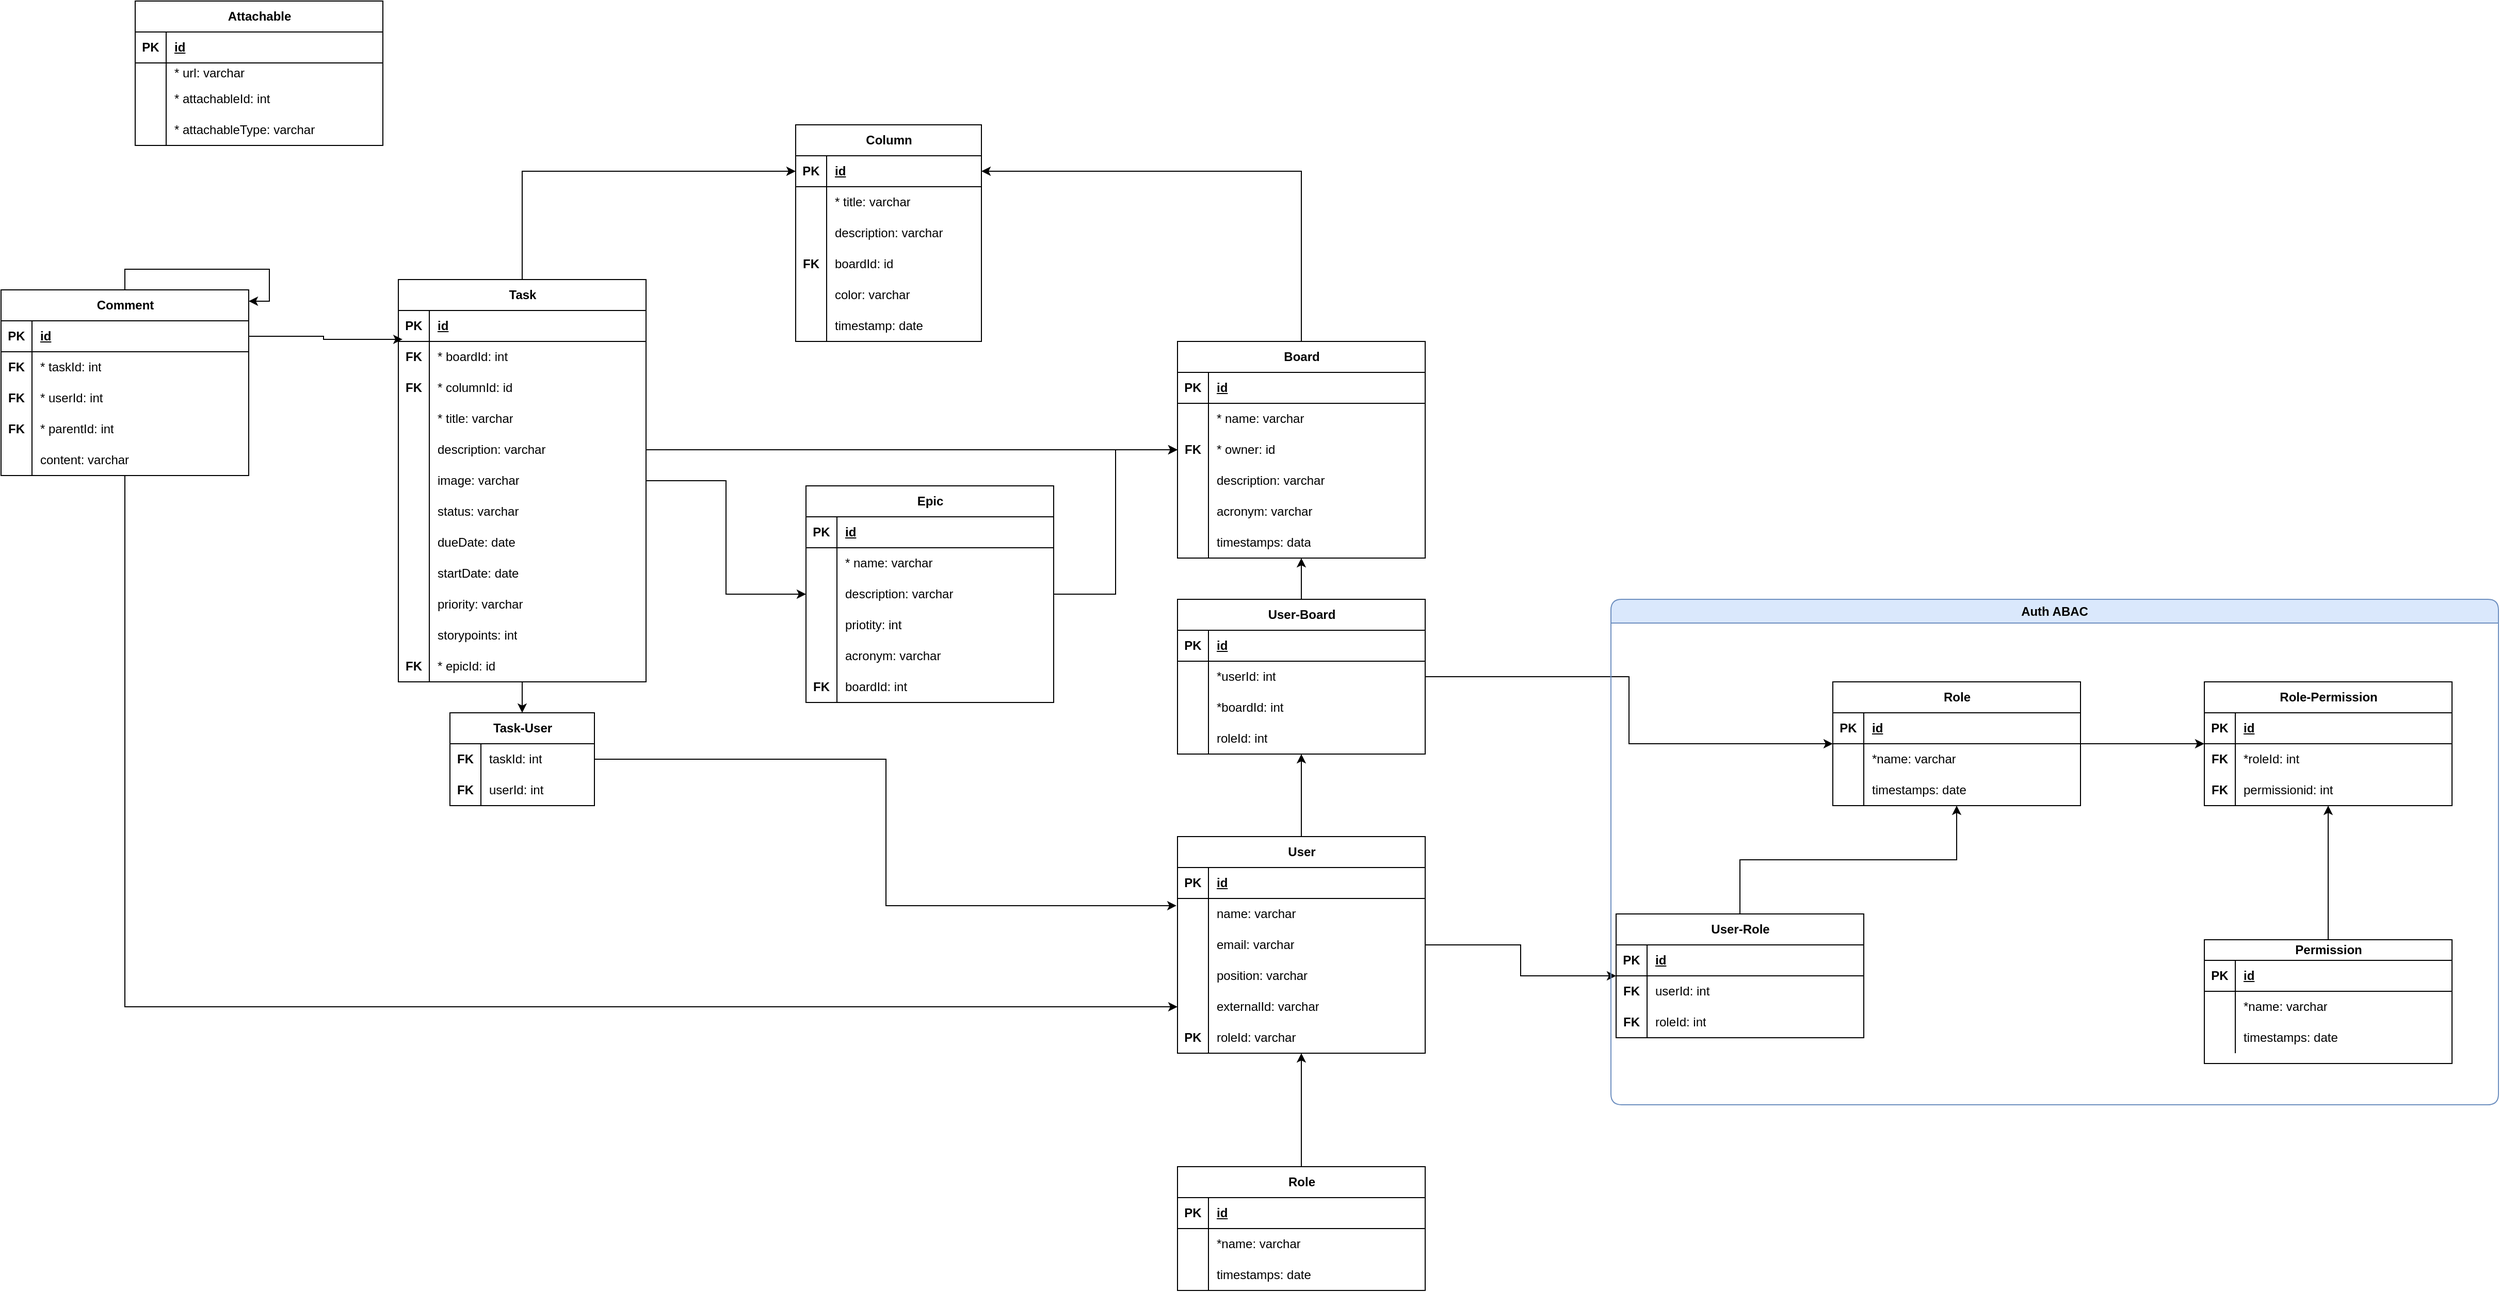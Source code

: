<mxfile version="23.1.5" type="device" pages="2">
  <diagram name="Data Model Auth" id="7hj-iGpVtCLZusHumDBR">
    <mxGraphModel dx="2173" dy="1423" grid="1" gridSize="10" guides="1" tooltips="1" connect="1" arrows="1" fold="1" page="1" pageScale="1" pageWidth="850" pageHeight="1100" math="0" shadow="0">
      <root>
        <mxCell id="bu9X5sdq1k2EckuRQLqm-0" />
        <mxCell id="bu9X5sdq1k2EckuRQLqm-1" parent="bu9X5sdq1k2EckuRQLqm-0" />
        <mxCell id="FeFDwsCo-eKbA9KZpjYq-27" style="edgeStyle=orthogonalEdgeStyle;rounded=0;orthogonalLoop=1;jettySize=auto;html=1;entryX=1;entryY=0.5;entryDx=0;entryDy=0;" parent="bu9X5sdq1k2EckuRQLqm-1" source="bu9X5sdq1k2EckuRQLqm-2" target="bu9X5sdq1k2EckuRQLqm-48" edge="1">
          <mxGeometry relative="1" as="geometry" />
        </mxCell>
        <mxCell id="bu9X5sdq1k2EckuRQLqm-2" value="Board" style="shape=table;startSize=30;container=1;collapsible=1;childLayout=tableLayout;fixedRows=1;rowLines=0;fontStyle=1;align=center;resizeLast=1;html=1;" parent="bu9X5sdq1k2EckuRQLqm-1" vertex="1">
          <mxGeometry x="330" y="370" width="240" height="210" as="geometry" />
        </mxCell>
        <mxCell id="bu9X5sdq1k2EckuRQLqm-3" value="" style="shape=tableRow;horizontal=0;startSize=0;swimlaneHead=0;swimlaneBody=0;fillColor=none;collapsible=0;dropTarget=0;points=[[0,0.5],[1,0.5]];portConstraint=eastwest;top=0;left=0;right=0;bottom=1;" parent="bu9X5sdq1k2EckuRQLqm-2" vertex="1">
          <mxGeometry y="30" width="240" height="30" as="geometry" />
        </mxCell>
        <mxCell id="bu9X5sdq1k2EckuRQLqm-4" value="PK" style="shape=partialRectangle;connectable=0;fillColor=none;top=0;left=0;bottom=0;right=0;fontStyle=1;overflow=hidden;whiteSpace=wrap;html=1;" parent="bu9X5sdq1k2EckuRQLqm-3" vertex="1">
          <mxGeometry width="30" height="30" as="geometry">
            <mxRectangle width="30" height="30" as="alternateBounds" />
          </mxGeometry>
        </mxCell>
        <mxCell id="bu9X5sdq1k2EckuRQLqm-5" value="id" style="shape=partialRectangle;connectable=0;fillColor=none;top=0;left=0;bottom=0;right=0;align=left;spacingLeft=6;fontStyle=5;overflow=hidden;whiteSpace=wrap;html=1;" parent="bu9X5sdq1k2EckuRQLqm-3" vertex="1">
          <mxGeometry x="30" width="210" height="30" as="geometry">
            <mxRectangle width="210" height="30" as="alternateBounds" />
          </mxGeometry>
        </mxCell>
        <mxCell id="bu9X5sdq1k2EckuRQLqm-6" value="" style="shape=tableRow;horizontal=0;startSize=0;swimlaneHead=0;swimlaneBody=0;fillColor=none;collapsible=0;dropTarget=0;points=[[0,0.5],[1,0.5]];portConstraint=eastwest;top=0;left=0;right=0;bottom=0;" parent="bu9X5sdq1k2EckuRQLqm-2" vertex="1">
          <mxGeometry y="60" width="240" height="30" as="geometry" />
        </mxCell>
        <mxCell id="bu9X5sdq1k2EckuRQLqm-7" value="" style="shape=partialRectangle;connectable=0;fillColor=none;top=0;left=0;bottom=0;right=0;editable=1;overflow=hidden;whiteSpace=wrap;html=1;" parent="bu9X5sdq1k2EckuRQLqm-6" vertex="1">
          <mxGeometry width="30" height="30" as="geometry">
            <mxRectangle width="30" height="30" as="alternateBounds" />
          </mxGeometry>
        </mxCell>
        <mxCell id="bu9X5sdq1k2EckuRQLqm-8" value="* name:&amp;nbsp;varchar" style="shape=partialRectangle;connectable=0;fillColor=none;top=0;left=0;bottom=0;right=0;align=left;spacingLeft=6;overflow=hidden;whiteSpace=wrap;html=1;" parent="bu9X5sdq1k2EckuRQLqm-6" vertex="1">
          <mxGeometry x="30" width="210" height="30" as="geometry">
            <mxRectangle width="210" height="30" as="alternateBounds" />
          </mxGeometry>
        </mxCell>
        <mxCell id="bu9X5sdq1k2EckuRQLqm-9" value="" style="shape=tableRow;horizontal=0;startSize=0;swimlaneHead=0;swimlaneBody=0;fillColor=none;collapsible=0;dropTarget=0;points=[[0,0.5],[1,0.5]];portConstraint=eastwest;top=0;left=0;right=0;bottom=0;" parent="bu9X5sdq1k2EckuRQLqm-2" vertex="1">
          <mxGeometry y="90" width="240" height="30" as="geometry" />
        </mxCell>
        <mxCell id="bu9X5sdq1k2EckuRQLqm-10" value="&lt;b&gt;FK&lt;/b&gt;" style="shape=partialRectangle;connectable=0;fillColor=none;top=0;left=0;bottom=0;right=0;editable=1;overflow=hidden;whiteSpace=wrap;html=1;" parent="bu9X5sdq1k2EckuRQLqm-9" vertex="1">
          <mxGeometry width="30" height="30" as="geometry">
            <mxRectangle width="30" height="30" as="alternateBounds" />
          </mxGeometry>
        </mxCell>
        <mxCell id="bu9X5sdq1k2EckuRQLqm-11" value="* owner: id" style="shape=partialRectangle;connectable=0;fillColor=none;top=0;left=0;bottom=0;right=0;align=left;spacingLeft=6;overflow=hidden;whiteSpace=wrap;html=1;" parent="bu9X5sdq1k2EckuRQLqm-9" vertex="1">
          <mxGeometry x="30" width="210" height="30" as="geometry">
            <mxRectangle width="210" height="30" as="alternateBounds" />
          </mxGeometry>
        </mxCell>
        <mxCell id="bu9X5sdq1k2EckuRQLqm-12" value="" style="shape=tableRow;horizontal=0;startSize=0;swimlaneHead=0;swimlaneBody=0;fillColor=none;collapsible=0;dropTarget=0;points=[[0,0.5],[1,0.5]];portConstraint=eastwest;top=0;left=0;right=0;bottom=0;" parent="bu9X5sdq1k2EckuRQLqm-2" vertex="1">
          <mxGeometry y="120" width="240" height="30" as="geometry" />
        </mxCell>
        <mxCell id="bu9X5sdq1k2EckuRQLqm-13" value="" style="shape=partialRectangle;connectable=0;fillColor=none;top=0;left=0;bottom=0;right=0;editable=1;overflow=hidden;whiteSpace=wrap;html=1;" parent="bu9X5sdq1k2EckuRQLqm-12" vertex="1">
          <mxGeometry width="30" height="30" as="geometry">
            <mxRectangle width="30" height="30" as="alternateBounds" />
          </mxGeometry>
        </mxCell>
        <mxCell id="bu9X5sdq1k2EckuRQLqm-14" value="description:&amp;nbsp;varchar" style="shape=partialRectangle;connectable=0;fillColor=none;top=0;left=0;bottom=0;right=0;align=left;spacingLeft=6;overflow=hidden;whiteSpace=wrap;html=1;" parent="bu9X5sdq1k2EckuRQLqm-12" vertex="1">
          <mxGeometry x="30" width="210" height="30" as="geometry">
            <mxRectangle width="210" height="30" as="alternateBounds" />
          </mxGeometry>
        </mxCell>
        <mxCell id="bu9X5sdq1k2EckuRQLqm-15" value="" style="shape=tableRow;horizontal=0;startSize=0;swimlaneHead=0;swimlaneBody=0;fillColor=none;collapsible=0;dropTarget=0;points=[[0,0.5],[1,0.5]];portConstraint=eastwest;top=0;left=0;right=0;bottom=0;" parent="bu9X5sdq1k2EckuRQLqm-2" vertex="1">
          <mxGeometry y="150" width="240" height="30" as="geometry" />
        </mxCell>
        <mxCell id="bu9X5sdq1k2EckuRQLqm-16" value="" style="shape=partialRectangle;connectable=0;fillColor=none;top=0;left=0;bottom=0;right=0;editable=1;overflow=hidden;whiteSpace=wrap;html=1;" parent="bu9X5sdq1k2EckuRQLqm-15" vertex="1">
          <mxGeometry width="30" height="30" as="geometry">
            <mxRectangle width="30" height="30" as="alternateBounds" />
          </mxGeometry>
        </mxCell>
        <mxCell id="bu9X5sdq1k2EckuRQLqm-17" value="acronym: varchar" style="shape=partialRectangle;connectable=0;fillColor=none;top=0;left=0;bottom=0;right=0;align=left;spacingLeft=6;overflow=hidden;whiteSpace=wrap;html=1;" parent="bu9X5sdq1k2EckuRQLqm-15" vertex="1">
          <mxGeometry x="30" width="210" height="30" as="geometry">
            <mxRectangle width="210" height="30" as="alternateBounds" />
          </mxGeometry>
        </mxCell>
        <mxCell id="3G_yog-WyI_O7KDVqTLt-20" value="" style="shape=tableRow;horizontal=0;startSize=0;swimlaneHead=0;swimlaneBody=0;fillColor=none;collapsible=0;dropTarget=0;points=[[0,0.5],[1,0.5]];portConstraint=eastwest;top=0;left=0;right=0;bottom=0;" parent="bu9X5sdq1k2EckuRQLqm-2" vertex="1">
          <mxGeometry y="180" width="240" height="30" as="geometry" />
        </mxCell>
        <mxCell id="3G_yog-WyI_O7KDVqTLt-21" value="" style="shape=partialRectangle;connectable=0;fillColor=none;top=0;left=0;bottom=0;right=0;editable=1;overflow=hidden;whiteSpace=wrap;html=1;" parent="3G_yog-WyI_O7KDVqTLt-20" vertex="1">
          <mxGeometry width="30" height="30" as="geometry">
            <mxRectangle width="30" height="30" as="alternateBounds" />
          </mxGeometry>
        </mxCell>
        <mxCell id="3G_yog-WyI_O7KDVqTLt-22" value="timestamps: data" style="shape=partialRectangle;connectable=0;fillColor=none;top=0;left=0;bottom=0;right=0;align=left;spacingLeft=6;overflow=hidden;whiteSpace=wrap;html=1;" parent="3G_yog-WyI_O7KDVqTLt-20" vertex="1">
          <mxGeometry x="30" width="210" height="30" as="geometry">
            <mxRectangle width="210" height="30" as="alternateBounds" />
          </mxGeometry>
        </mxCell>
        <mxCell id="amnG5ZjseKTSeMj5g5db-48" style="edgeStyle=orthogonalEdgeStyle;rounded=0;orthogonalLoop=1;jettySize=auto;html=1;" parent="bu9X5sdq1k2EckuRQLqm-1" source="bu9X5sdq1k2EckuRQLqm-18" target="amnG5ZjseKTSeMj5g5db-38" edge="1">
          <mxGeometry relative="1" as="geometry" />
        </mxCell>
        <mxCell id="J5fURHr7HMMf6ELcIPKG-16" style="edgeStyle=orthogonalEdgeStyle;rounded=0;orthogonalLoop=1;jettySize=auto;html=1;" parent="bu9X5sdq1k2EckuRQLqm-1" source="bu9X5sdq1k2EckuRQLqm-18" target="J5fURHr7HMMf6ELcIPKG-3" edge="1">
          <mxGeometry relative="1" as="geometry" />
        </mxCell>
        <mxCell id="bu9X5sdq1k2EckuRQLqm-18" value="User" style="shape=table;startSize=30;container=1;collapsible=1;childLayout=tableLayout;fixedRows=1;rowLines=0;fontStyle=1;align=center;resizeLast=1;html=1;" parent="bu9X5sdq1k2EckuRQLqm-1" vertex="1">
          <mxGeometry x="330" y="850" width="240" height="210" as="geometry" />
        </mxCell>
        <mxCell id="bu9X5sdq1k2EckuRQLqm-19" value="" style="shape=tableRow;horizontal=0;startSize=0;swimlaneHead=0;swimlaneBody=0;fillColor=none;collapsible=0;dropTarget=0;points=[[0,0.5],[1,0.5]];portConstraint=eastwest;top=0;left=0;right=0;bottom=1;" parent="bu9X5sdq1k2EckuRQLqm-18" vertex="1">
          <mxGeometry y="30" width="240" height="30" as="geometry" />
        </mxCell>
        <mxCell id="bu9X5sdq1k2EckuRQLqm-20" value="PK" style="shape=partialRectangle;connectable=0;fillColor=none;top=0;left=0;bottom=0;right=0;fontStyle=1;overflow=hidden;whiteSpace=wrap;html=1;" parent="bu9X5sdq1k2EckuRQLqm-19" vertex="1">
          <mxGeometry width="30" height="30" as="geometry">
            <mxRectangle width="30" height="30" as="alternateBounds" />
          </mxGeometry>
        </mxCell>
        <mxCell id="bu9X5sdq1k2EckuRQLqm-21" value="id" style="shape=partialRectangle;connectable=0;fillColor=none;top=0;left=0;bottom=0;right=0;align=left;spacingLeft=6;fontStyle=5;overflow=hidden;whiteSpace=wrap;html=1;" parent="bu9X5sdq1k2EckuRQLqm-19" vertex="1">
          <mxGeometry x="30" width="210" height="30" as="geometry">
            <mxRectangle width="210" height="30" as="alternateBounds" />
          </mxGeometry>
        </mxCell>
        <mxCell id="bu9X5sdq1k2EckuRQLqm-22" value="" style="shape=tableRow;horizontal=0;startSize=0;swimlaneHead=0;swimlaneBody=0;fillColor=none;collapsible=0;dropTarget=0;points=[[0,0.5],[1,0.5]];portConstraint=eastwest;top=0;left=0;right=0;bottom=0;" parent="bu9X5sdq1k2EckuRQLqm-18" vertex="1">
          <mxGeometry y="60" width="240" height="30" as="geometry" />
        </mxCell>
        <mxCell id="bu9X5sdq1k2EckuRQLqm-23" value="" style="shape=partialRectangle;connectable=0;fillColor=none;top=0;left=0;bottom=0;right=0;editable=1;overflow=hidden;whiteSpace=wrap;html=1;" parent="bu9X5sdq1k2EckuRQLqm-22" vertex="1">
          <mxGeometry width="30" height="30" as="geometry">
            <mxRectangle width="30" height="30" as="alternateBounds" />
          </mxGeometry>
        </mxCell>
        <mxCell id="bu9X5sdq1k2EckuRQLqm-24" value="name:&amp;nbsp;varchar" style="shape=partialRectangle;connectable=0;fillColor=none;top=0;left=0;bottom=0;right=0;align=left;spacingLeft=6;overflow=hidden;whiteSpace=wrap;html=1;" parent="bu9X5sdq1k2EckuRQLqm-22" vertex="1">
          <mxGeometry x="30" width="210" height="30" as="geometry">
            <mxRectangle width="210" height="30" as="alternateBounds" />
          </mxGeometry>
        </mxCell>
        <mxCell id="bu9X5sdq1k2EckuRQLqm-25" value="" style="shape=tableRow;horizontal=0;startSize=0;swimlaneHead=0;swimlaneBody=0;fillColor=none;collapsible=0;dropTarget=0;points=[[0,0.5],[1,0.5]];portConstraint=eastwest;top=0;left=0;right=0;bottom=0;" parent="bu9X5sdq1k2EckuRQLqm-18" vertex="1">
          <mxGeometry y="90" width="240" height="30" as="geometry" />
        </mxCell>
        <mxCell id="bu9X5sdq1k2EckuRQLqm-26" value="" style="shape=partialRectangle;connectable=0;fillColor=none;top=0;left=0;bottom=0;right=0;editable=1;overflow=hidden;whiteSpace=wrap;html=1;" parent="bu9X5sdq1k2EckuRQLqm-25" vertex="1">
          <mxGeometry width="30" height="30" as="geometry">
            <mxRectangle width="30" height="30" as="alternateBounds" />
          </mxGeometry>
        </mxCell>
        <mxCell id="bu9X5sdq1k2EckuRQLqm-27" value="email:&amp;nbsp;varchar" style="shape=partialRectangle;connectable=0;fillColor=none;top=0;left=0;bottom=0;right=0;align=left;spacingLeft=6;overflow=hidden;whiteSpace=wrap;html=1;" parent="bu9X5sdq1k2EckuRQLqm-25" vertex="1">
          <mxGeometry x="30" width="210" height="30" as="geometry">
            <mxRectangle width="210" height="30" as="alternateBounds" />
          </mxGeometry>
        </mxCell>
        <mxCell id="bu9X5sdq1k2EckuRQLqm-28" value="" style="shape=tableRow;horizontal=0;startSize=0;swimlaneHead=0;swimlaneBody=0;fillColor=none;collapsible=0;dropTarget=0;points=[[0,0.5],[1,0.5]];portConstraint=eastwest;top=0;left=0;right=0;bottom=0;" parent="bu9X5sdq1k2EckuRQLqm-18" vertex="1">
          <mxGeometry y="120" width="240" height="30" as="geometry" />
        </mxCell>
        <mxCell id="bu9X5sdq1k2EckuRQLqm-29" value="" style="shape=partialRectangle;connectable=0;fillColor=none;top=0;left=0;bottom=0;right=0;editable=1;overflow=hidden;whiteSpace=wrap;html=1;" parent="bu9X5sdq1k2EckuRQLqm-28" vertex="1">
          <mxGeometry width="30" height="30" as="geometry">
            <mxRectangle width="30" height="30" as="alternateBounds" />
          </mxGeometry>
        </mxCell>
        <mxCell id="bu9X5sdq1k2EckuRQLqm-30" value="position: varchar" style="shape=partialRectangle;connectable=0;fillColor=none;top=0;left=0;bottom=0;right=0;align=left;spacingLeft=6;overflow=hidden;whiteSpace=wrap;html=1;" parent="bu9X5sdq1k2EckuRQLqm-28" vertex="1">
          <mxGeometry x="30" width="210" height="30" as="geometry">
            <mxRectangle width="210" height="30" as="alternateBounds" />
          </mxGeometry>
        </mxCell>
        <mxCell id="bu9X5sdq1k2EckuRQLqm-31" value="" style="shape=tableRow;horizontal=0;startSize=0;swimlaneHead=0;swimlaneBody=0;fillColor=none;collapsible=0;dropTarget=0;points=[[0,0.5],[1,0.5]];portConstraint=eastwest;top=0;left=0;right=0;bottom=0;" parent="bu9X5sdq1k2EckuRQLqm-18" vertex="1">
          <mxGeometry y="150" width="240" height="30" as="geometry" />
        </mxCell>
        <mxCell id="bu9X5sdq1k2EckuRQLqm-32" value="" style="shape=partialRectangle;connectable=0;fillColor=none;top=0;left=0;bottom=0;right=0;editable=1;overflow=hidden;whiteSpace=wrap;html=1;" parent="bu9X5sdq1k2EckuRQLqm-31" vertex="1">
          <mxGeometry width="30" height="30" as="geometry">
            <mxRectangle width="30" height="30" as="alternateBounds" />
          </mxGeometry>
        </mxCell>
        <mxCell id="bu9X5sdq1k2EckuRQLqm-33" value="externalId: varchar" style="shape=partialRectangle;connectable=0;fillColor=none;top=0;left=0;bottom=0;right=0;align=left;spacingLeft=6;overflow=hidden;whiteSpace=wrap;html=1;" parent="bu9X5sdq1k2EckuRQLqm-31" vertex="1">
          <mxGeometry x="30" width="210" height="30" as="geometry">
            <mxRectangle width="210" height="30" as="alternateBounds" />
          </mxGeometry>
        </mxCell>
        <mxCell id="bu9X5sdq1k2EckuRQLqm-34" value="" style="shape=tableRow;horizontal=0;startSize=0;swimlaneHead=0;swimlaneBody=0;fillColor=none;collapsible=0;dropTarget=0;points=[[0,0.5],[1,0.5]];portConstraint=eastwest;top=0;left=0;right=0;bottom=0;" parent="bu9X5sdq1k2EckuRQLqm-18" vertex="1">
          <mxGeometry y="180" width="240" height="30" as="geometry" />
        </mxCell>
        <mxCell id="bu9X5sdq1k2EckuRQLqm-35" value="&lt;b&gt;PK&lt;/b&gt;" style="shape=partialRectangle;connectable=0;fillColor=none;top=0;left=0;bottom=0;right=0;editable=1;overflow=hidden;whiteSpace=wrap;html=1;" parent="bu9X5sdq1k2EckuRQLqm-34" vertex="1">
          <mxGeometry width="30" height="30" as="geometry">
            <mxRectangle width="30" height="30" as="alternateBounds" />
          </mxGeometry>
        </mxCell>
        <mxCell id="bu9X5sdq1k2EckuRQLqm-36" value="roleId: varchar" style="shape=partialRectangle;connectable=0;fillColor=none;top=0;left=0;bottom=0;right=0;align=left;spacingLeft=6;overflow=hidden;whiteSpace=wrap;html=1;" parent="bu9X5sdq1k2EckuRQLqm-34" vertex="1">
          <mxGeometry x="30" width="210" height="30" as="geometry">
            <mxRectangle width="210" height="30" as="alternateBounds" />
          </mxGeometry>
        </mxCell>
        <mxCell id="bu9X5sdq1k2EckuRQLqm-37" value="Task-User" style="shape=table;startSize=30;container=1;collapsible=1;childLayout=tableLayout;fixedRows=1;rowLines=0;fontStyle=1;align=center;resizeLast=1;html=1;" parent="bu9X5sdq1k2EckuRQLqm-1" vertex="1">
          <mxGeometry x="-375" y="730" width="140" height="90" as="geometry" />
        </mxCell>
        <mxCell id="bu9X5sdq1k2EckuRQLqm-38" value="" style="shape=tableRow;horizontal=0;startSize=0;swimlaneHead=0;swimlaneBody=0;fillColor=none;collapsible=0;dropTarget=0;points=[[0,0.5],[1,0.5]];portConstraint=eastwest;top=0;left=0;right=0;bottom=0;" parent="bu9X5sdq1k2EckuRQLqm-37" vertex="1">
          <mxGeometry y="30" width="140" height="30" as="geometry" />
        </mxCell>
        <mxCell id="bu9X5sdq1k2EckuRQLqm-39" value="&lt;b&gt;FK&lt;/b&gt;" style="shape=partialRectangle;connectable=0;fillColor=none;top=0;left=0;bottom=0;right=0;editable=1;overflow=hidden;whiteSpace=wrap;html=1;" parent="bu9X5sdq1k2EckuRQLqm-38" vertex="1">
          <mxGeometry width="30" height="30" as="geometry">
            <mxRectangle width="30" height="30" as="alternateBounds" />
          </mxGeometry>
        </mxCell>
        <mxCell id="bu9X5sdq1k2EckuRQLqm-40" value="taskId:&amp;nbsp;int" style="shape=partialRectangle;connectable=0;fillColor=none;top=0;left=0;bottom=0;right=0;align=left;spacingLeft=6;overflow=hidden;whiteSpace=wrap;html=1;" parent="bu9X5sdq1k2EckuRQLqm-38" vertex="1">
          <mxGeometry x="30" width="110" height="30" as="geometry">
            <mxRectangle width="110" height="30" as="alternateBounds" />
          </mxGeometry>
        </mxCell>
        <mxCell id="bu9X5sdq1k2EckuRQLqm-41" value="" style="shape=tableRow;horizontal=0;startSize=0;swimlaneHead=0;swimlaneBody=0;fillColor=none;collapsible=0;dropTarget=0;points=[[0,0.5],[1,0.5]];portConstraint=eastwest;top=0;left=0;right=0;bottom=0;" parent="bu9X5sdq1k2EckuRQLqm-37" vertex="1">
          <mxGeometry y="60" width="140" height="30" as="geometry" />
        </mxCell>
        <mxCell id="bu9X5sdq1k2EckuRQLqm-42" value="&lt;b&gt;FK&lt;/b&gt;" style="shape=partialRectangle;connectable=0;fillColor=none;top=0;left=0;bottom=0;right=0;editable=1;overflow=hidden;whiteSpace=wrap;html=1;" parent="bu9X5sdq1k2EckuRQLqm-41" vertex="1">
          <mxGeometry width="30" height="30" as="geometry">
            <mxRectangle width="30" height="30" as="alternateBounds" />
          </mxGeometry>
        </mxCell>
        <mxCell id="bu9X5sdq1k2EckuRQLqm-43" value="userId:&amp;nbsp;int" style="shape=partialRectangle;connectable=0;fillColor=none;top=0;left=0;bottom=0;right=0;align=left;spacingLeft=6;overflow=hidden;whiteSpace=wrap;html=1;" parent="bu9X5sdq1k2EckuRQLqm-41" vertex="1">
          <mxGeometry x="30" width="110" height="30" as="geometry">
            <mxRectangle width="110" height="30" as="alternateBounds" />
          </mxGeometry>
        </mxCell>
        <mxCell id="bu9X5sdq1k2EckuRQLqm-47" value="Column" style="shape=table;startSize=30;container=1;collapsible=1;childLayout=tableLayout;fixedRows=1;rowLines=0;fontStyle=1;align=center;resizeLast=1;html=1;" parent="bu9X5sdq1k2EckuRQLqm-1" vertex="1">
          <mxGeometry x="-40" y="160" width="180" height="210" as="geometry" />
        </mxCell>
        <mxCell id="bu9X5sdq1k2EckuRQLqm-48" value="" style="shape=tableRow;horizontal=0;startSize=0;swimlaneHead=0;swimlaneBody=0;fillColor=none;collapsible=0;dropTarget=0;points=[[0,0.5],[1,0.5]];portConstraint=eastwest;top=0;left=0;right=0;bottom=1;" parent="bu9X5sdq1k2EckuRQLqm-47" vertex="1">
          <mxGeometry y="30" width="180" height="30" as="geometry" />
        </mxCell>
        <mxCell id="bu9X5sdq1k2EckuRQLqm-49" value="PK" style="shape=partialRectangle;connectable=0;fillColor=none;top=0;left=0;bottom=0;right=0;fontStyle=1;overflow=hidden;whiteSpace=wrap;html=1;" parent="bu9X5sdq1k2EckuRQLqm-48" vertex="1">
          <mxGeometry width="30" height="30" as="geometry">
            <mxRectangle width="30" height="30" as="alternateBounds" />
          </mxGeometry>
        </mxCell>
        <mxCell id="bu9X5sdq1k2EckuRQLqm-50" value="id" style="shape=partialRectangle;connectable=0;fillColor=none;top=0;left=0;bottom=0;right=0;align=left;spacingLeft=6;fontStyle=5;overflow=hidden;whiteSpace=wrap;html=1;" parent="bu9X5sdq1k2EckuRQLqm-48" vertex="1">
          <mxGeometry x="30" width="150" height="30" as="geometry">
            <mxRectangle width="150" height="30" as="alternateBounds" />
          </mxGeometry>
        </mxCell>
        <mxCell id="bu9X5sdq1k2EckuRQLqm-51" value="" style="shape=tableRow;horizontal=0;startSize=0;swimlaneHead=0;swimlaneBody=0;fillColor=none;collapsible=0;dropTarget=0;points=[[0,0.5],[1,0.5]];portConstraint=eastwest;top=0;left=0;right=0;bottom=0;" parent="bu9X5sdq1k2EckuRQLqm-47" vertex="1">
          <mxGeometry y="60" width="180" height="30" as="geometry" />
        </mxCell>
        <mxCell id="bu9X5sdq1k2EckuRQLqm-52" value="" style="shape=partialRectangle;connectable=0;fillColor=none;top=0;left=0;bottom=0;right=0;editable=1;overflow=hidden;whiteSpace=wrap;html=1;" parent="bu9X5sdq1k2EckuRQLqm-51" vertex="1">
          <mxGeometry width="30" height="30" as="geometry">
            <mxRectangle width="30" height="30" as="alternateBounds" />
          </mxGeometry>
        </mxCell>
        <mxCell id="bu9X5sdq1k2EckuRQLqm-53" value="* title: varchar" style="shape=partialRectangle;connectable=0;fillColor=none;top=0;left=0;bottom=0;right=0;align=left;spacingLeft=6;overflow=hidden;whiteSpace=wrap;html=1;" parent="bu9X5sdq1k2EckuRQLqm-51" vertex="1">
          <mxGeometry x="30" width="150" height="30" as="geometry">
            <mxRectangle width="150" height="30" as="alternateBounds" />
          </mxGeometry>
        </mxCell>
        <mxCell id="bu9X5sdq1k2EckuRQLqm-54" value="" style="shape=tableRow;horizontal=0;startSize=0;swimlaneHead=0;swimlaneBody=0;fillColor=none;collapsible=0;dropTarget=0;points=[[0,0.5],[1,0.5]];portConstraint=eastwest;top=0;left=0;right=0;bottom=0;" parent="bu9X5sdq1k2EckuRQLqm-47" vertex="1">
          <mxGeometry y="90" width="180" height="30" as="geometry" />
        </mxCell>
        <mxCell id="bu9X5sdq1k2EckuRQLqm-55" value="" style="shape=partialRectangle;connectable=0;fillColor=none;top=0;left=0;bottom=0;right=0;editable=1;overflow=hidden;whiteSpace=wrap;html=1;" parent="bu9X5sdq1k2EckuRQLqm-54" vertex="1">
          <mxGeometry width="30" height="30" as="geometry">
            <mxRectangle width="30" height="30" as="alternateBounds" />
          </mxGeometry>
        </mxCell>
        <mxCell id="bu9X5sdq1k2EckuRQLqm-56" value="description: varchar" style="shape=partialRectangle;connectable=0;fillColor=none;top=0;left=0;bottom=0;right=0;align=left;spacingLeft=6;overflow=hidden;whiteSpace=wrap;html=1;" parent="bu9X5sdq1k2EckuRQLqm-54" vertex="1">
          <mxGeometry x="30" width="150" height="30" as="geometry">
            <mxRectangle width="150" height="30" as="alternateBounds" />
          </mxGeometry>
        </mxCell>
        <mxCell id="bu9X5sdq1k2EckuRQLqm-57" value="" style="shape=tableRow;horizontal=0;startSize=0;swimlaneHead=0;swimlaneBody=0;fillColor=none;collapsible=0;dropTarget=0;points=[[0,0.5],[1,0.5]];portConstraint=eastwest;top=0;left=0;right=0;bottom=0;" parent="bu9X5sdq1k2EckuRQLqm-47" vertex="1">
          <mxGeometry y="120" width="180" height="30" as="geometry" />
        </mxCell>
        <mxCell id="bu9X5sdq1k2EckuRQLqm-58" value="&lt;b&gt;FK&lt;/b&gt;" style="shape=partialRectangle;connectable=0;fillColor=none;top=0;left=0;bottom=0;right=0;editable=1;overflow=hidden;whiteSpace=wrap;html=1;" parent="bu9X5sdq1k2EckuRQLqm-57" vertex="1">
          <mxGeometry width="30" height="30" as="geometry">
            <mxRectangle width="30" height="30" as="alternateBounds" />
          </mxGeometry>
        </mxCell>
        <mxCell id="bu9X5sdq1k2EckuRQLqm-59" value="boardId: id" style="shape=partialRectangle;connectable=0;fillColor=none;top=0;left=0;bottom=0;right=0;align=left;spacingLeft=6;overflow=hidden;whiteSpace=wrap;html=1;" parent="bu9X5sdq1k2EckuRQLqm-57" vertex="1">
          <mxGeometry x="30" width="150" height="30" as="geometry">
            <mxRectangle width="150" height="30" as="alternateBounds" />
          </mxGeometry>
        </mxCell>
        <mxCell id="3G_yog-WyI_O7KDVqTLt-0" value="" style="shape=tableRow;horizontal=0;startSize=0;swimlaneHead=0;swimlaneBody=0;fillColor=none;collapsible=0;dropTarget=0;points=[[0,0.5],[1,0.5]];portConstraint=eastwest;top=0;left=0;right=0;bottom=0;" parent="bu9X5sdq1k2EckuRQLqm-47" vertex="1">
          <mxGeometry y="150" width="180" height="30" as="geometry" />
        </mxCell>
        <mxCell id="3G_yog-WyI_O7KDVqTLt-1" value="" style="shape=partialRectangle;connectable=0;fillColor=none;top=0;left=0;bottom=0;right=0;editable=1;overflow=hidden;whiteSpace=wrap;html=1;" parent="3G_yog-WyI_O7KDVqTLt-0" vertex="1">
          <mxGeometry width="30" height="30" as="geometry">
            <mxRectangle width="30" height="30" as="alternateBounds" />
          </mxGeometry>
        </mxCell>
        <mxCell id="3G_yog-WyI_O7KDVqTLt-2" value="color: varchar" style="shape=partialRectangle;connectable=0;fillColor=none;top=0;left=0;bottom=0;right=0;align=left;spacingLeft=6;overflow=hidden;whiteSpace=wrap;html=1;" parent="3G_yog-WyI_O7KDVqTLt-0" vertex="1">
          <mxGeometry x="30" width="150" height="30" as="geometry">
            <mxRectangle width="150" height="30" as="alternateBounds" />
          </mxGeometry>
        </mxCell>
        <mxCell id="3G_yog-WyI_O7KDVqTLt-3" value="" style="shape=tableRow;horizontal=0;startSize=0;swimlaneHead=0;swimlaneBody=0;fillColor=none;collapsible=0;dropTarget=0;points=[[0,0.5],[1,0.5]];portConstraint=eastwest;top=0;left=0;right=0;bottom=0;" parent="bu9X5sdq1k2EckuRQLqm-47" vertex="1">
          <mxGeometry y="180" width="180" height="30" as="geometry" />
        </mxCell>
        <mxCell id="3G_yog-WyI_O7KDVqTLt-4" value="" style="shape=partialRectangle;connectable=0;fillColor=none;top=0;left=0;bottom=0;right=0;editable=1;overflow=hidden;whiteSpace=wrap;html=1;" parent="3G_yog-WyI_O7KDVqTLt-3" vertex="1">
          <mxGeometry width="30" height="30" as="geometry">
            <mxRectangle width="30" height="30" as="alternateBounds" />
          </mxGeometry>
        </mxCell>
        <mxCell id="3G_yog-WyI_O7KDVqTLt-5" value="timestamp: date" style="shape=partialRectangle;connectable=0;fillColor=none;top=0;left=0;bottom=0;right=0;align=left;spacingLeft=6;overflow=hidden;whiteSpace=wrap;html=1;" parent="3G_yog-WyI_O7KDVqTLt-3" vertex="1">
          <mxGeometry x="30" width="150" height="30" as="geometry">
            <mxRectangle width="150" height="30" as="alternateBounds" />
          </mxGeometry>
        </mxCell>
        <mxCell id="FeFDwsCo-eKbA9KZpjYq-24" style="edgeStyle=orthogonalEdgeStyle;rounded=0;orthogonalLoop=1;jettySize=auto;html=1;entryX=0.5;entryY=0;entryDx=0;entryDy=0;" parent="bu9X5sdq1k2EckuRQLqm-1" source="bu9X5sdq1k2EckuRQLqm-60" target="bu9X5sdq1k2EckuRQLqm-37" edge="1">
          <mxGeometry relative="1" as="geometry" />
        </mxCell>
        <mxCell id="FeFDwsCo-eKbA9KZpjYq-26" style="edgeStyle=orthogonalEdgeStyle;rounded=0;orthogonalLoop=1;jettySize=auto;html=1;entryX=0;entryY=0.5;entryDx=0;entryDy=0;" parent="bu9X5sdq1k2EckuRQLqm-1" source="bu9X5sdq1k2EckuRQLqm-60" target="bu9X5sdq1k2EckuRQLqm-48" edge="1">
          <mxGeometry relative="1" as="geometry" />
        </mxCell>
        <mxCell id="Q4WrKtPrdEscEstVyMJv-46" style="edgeStyle=orthogonalEdgeStyle;rounded=0;orthogonalLoop=1;jettySize=auto;html=1;" parent="bu9X5sdq1k2EckuRQLqm-1" source="bu9X5sdq1k2EckuRQLqm-60" target="Q4WrKtPrdEscEstVyMJv-18" edge="1">
          <mxGeometry relative="1" as="geometry" />
        </mxCell>
        <mxCell id="bu9X5sdq1k2EckuRQLqm-60" value="Task" style="shape=table;startSize=30;container=1;collapsible=1;childLayout=tableLayout;fixedRows=1;rowLines=0;fontStyle=1;align=center;resizeLast=1;html=1;" parent="bu9X5sdq1k2EckuRQLqm-1" vertex="1">
          <mxGeometry x="-425" y="310" width="240" height="390" as="geometry" />
        </mxCell>
        <mxCell id="bu9X5sdq1k2EckuRQLqm-61" value="" style="shape=tableRow;horizontal=0;startSize=0;swimlaneHead=0;swimlaneBody=0;fillColor=none;collapsible=0;dropTarget=0;points=[[0,0.5],[1,0.5]];portConstraint=eastwest;top=0;left=0;right=0;bottom=1;" parent="bu9X5sdq1k2EckuRQLqm-60" vertex="1">
          <mxGeometry y="30" width="240" height="30" as="geometry" />
        </mxCell>
        <mxCell id="bu9X5sdq1k2EckuRQLqm-62" value="PK" style="shape=partialRectangle;connectable=0;fillColor=none;top=0;left=0;bottom=0;right=0;fontStyle=1;overflow=hidden;whiteSpace=wrap;html=1;" parent="bu9X5sdq1k2EckuRQLqm-61" vertex="1">
          <mxGeometry width="30" height="30" as="geometry">
            <mxRectangle width="30" height="30" as="alternateBounds" />
          </mxGeometry>
        </mxCell>
        <mxCell id="bu9X5sdq1k2EckuRQLqm-63" value="id" style="shape=partialRectangle;connectable=0;fillColor=none;top=0;left=0;bottom=0;right=0;align=left;spacingLeft=6;fontStyle=5;overflow=hidden;whiteSpace=wrap;html=1;" parent="bu9X5sdq1k2EckuRQLqm-61" vertex="1">
          <mxGeometry x="30" width="210" height="30" as="geometry">
            <mxRectangle width="210" height="30" as="alternateBounds" />
          </mxGeometry>
        </mxCell>
        <mxCell id="bu9X5sdq1k2EckuRQLqm-64" value="" style="shape=tableRow;horizontal=0;startSize=0;swimlaneHead=0;swimlaneBody=0;fillColor=none;collapsible=0;dropTarget=0;points=[[0,0.5],[1,0.5]];portConstraint=eastwest;top=0;left=0;right=0;bottom=0;" parent="bu9X5sdq1k2EckuRQLqm-60" vertex="1">
          <mxGeometry y="60" width="240" height="30" as="geometry" />
        </mxCell>
        <mxCell id="bu9X5sdq1k2EckuRQLqm-65" value="&lt;b&gt;FK&lt;/b&gt;" style="shape=partialRectangle;connectable=0;fillColor=none;top=0;left=0;bottom=0;right=0;editable=1;overflow=hidden;whiteSpace=wrap;html=1;" parent="bu9X5sdq1k2EckuRQLqm-64" vertex="1">
          <mxGeometry width="30" height="30" as="geometry">
            <mxRectangle width="30" height="30" as="alternateBounds" />
          </mxGeometry>
        </mxCell>
        <mxCell id="bu9X5sdq1k2EckuRQLqm-66" value="* boardId: int" style="shape=partialRectangle;connectable=0;fillColor=none;top=0;left=0;bottom=0;right=0;align=left;spacingLeft=6;overflow=hidden;whiteSpace=wrap;html=1;" parent="bu9X5sdq1k2EckuRQLqm-64" vertex="1">
          <mxGeometry x="30" width="210" height="30" as="geometry">
            <mxRectangle width="210" height="30" as="alternateBounds" />
          </mxGeometry>
        </mxCell>
        <mxCell id="bu9X5sdq1k2EckuRQLqm-67" value="" style="shape=tableRow;horizontal=0;startSize=0;swimlaneHead=0;swimlaneBody=0;fillColor=none;collapsible=0;dropTarget=0;points=[[0,0.5],[1,0.5]];portConstraint=eastwest;top=0;left=0;right=0;bottom=0;" parent="bu9X5sdq1k2EckuRQLqm-60" vertex="1">
          <mxGeometry y="90" width="240" height="30" as="geometry" />
        </mxCell>
        <mxCell id="bu9X5sdq1k2EckuRQLqm-68" value="&lt;b&gt;FK&lt;/b&gt;" style="shape=partialRectangle;connectable=0;fillColor=none;top=0;left=0;bottom=0;right=0;editable=1;overflow=hidden;whiteSpace=wrap;html=1;" parent="bu9X5sdq1k2EckuRQLqm-67" vertex="1">
          <mxGeometry width="30" height="30" as="geometry">
            <mxRectangle width="30" height="30" as="alternateBounds" />
          </mxGeometry>
        </mxCell>
        <mxCell id="bu9X5sdq1k2EckuRQLqm-69" value="* columnId: id" style="shape=partialRectangle;connectable=0;fillColor=none;top=0;left=0;bottom=0;right=0;align=left;spacingLeft=6;overflow=hidden;whiteSpace=wrap;html=1;" parent="bu9X5sdq1k2EckuRQLqm-67" vertex="1">
          <mxGeometry x="30" width="210" height="30" as="geometry">
            <mxRectangle width="210" height="30" as="alternateBounds" />
          </mxGeometry>
        </mxCell>
        <mxCell id="bu9X5sdq1k2EckuRQLqm-70" value="" style="shape=tableRow;horizontal=0;startSize=0;swimlaneHead=0;swimlaneBody=0;fillColor=none;collapsible=0;dropTarget=0;points=[[0,0.5],[1,0.5]];portConstraint=eastwest;top=0;left=0;right=0;bottom=0;" parent="bu9X5sdq1k2EckuRQLqm-60" vertex="1">
          <mxGeometry y="120" width="240" height="30" as="geometry" />
        </mxCell>
        <mxCell id="bu9X5sdq1k2EckuRQLqm-71" value="" style="shape=partialRectangle;connectable=0;fillColor=none;top=0;left=0;bottom=0;right=0;editable=1;overflow=hidden;whiteSpace=wrap;html=1;" parent="bu9X5sdq1k2EckuRQLqm-70" vertex="1">
          <mxGeometry width="30" height="30" as="geometry">
            <mxRectangle width="30" height="30" as="alternateBounds" />
          </mxGeometry>
        </mxCell>
        <mxCell id="bu9X5sdq1k2EckuRQLqm-72" value="* title:&amp;nbsp;varchar" style="shape=partialRectangle;connectable=0;fillColor=none;top=0;left=0;bottom=0;right=0;align=left;spacingLeft=6;overflow=hidden;whiteSpace=wrap;html=1;" parent="bu9X5sdq1k2EckuRQLqm-70" vertex="1">
          <mxGeometry x="30" width="210" height="30" as="geometry">
            <mxRectangle width="210" height="30" as="alternateBounds" />
          </mxGeometry>
        </mxCell>
        <mxCell id="bu9X5sdq1k2EckuRQLqm-73" value="" style="shape=tableRow;horizontal=0;startSize=0;swimlaneHead=0;swimlaneBody=0;fillColor=none;collapsible=0;dropTarget=0;points=[[0,0.5],[1,0.5]];portConstraint=eastwest;top=0;left=0;right=0;bottom=0;" parent="bu9X5sdq1k2EckuRQLqm-60" vertex="1">
          <mxGeometry y="150" width="240" height="30" as="geometry" />
        </mxCell>
        <mxCell id="bu9X5sdq1k2EckuRQLqm-74" value="" style="shape=partialRectangle;connectable=0;fillColor=none;top=0;left=0;bottom=0;right=0;editable=1;overflow=hidden;whiteSpace=wrap;html=1;" parent="bu9X5sdq1k2EckuRQLqm-73" vertex="1">
          <mxGeometry width="30" height="30" as="geometry">
            <mxRectangle width="30" height="30" as="alternateBounds" />
          </mxGeometry>
        </mxCell>
        <mxCell id="bu9X5sdq1k2EckuRQLqm-75" value="description:&amp;nbsp;varchar" style="shape=partialRectangle;connectable=0;fillColor=none;top=0;left=0;bottom=0;right=0;align=left;spacingLeft=6;overflow=hidden;whiteSpace=wrap;html=1;" parent="bu9X5sdq1k2EckuRQLqm-73" vertex="1">
          <mxGeometry x="30" width="210" height="30" as="geometry">
            <mxRectangle width="210" height="30" as="alternateBounds" />
          </mxGeometry>
        </mxCell>
        <mxCell id="bu9X5sdq1k2EckuRQLqm-76" value="" style="shape=tableRow;horizontal=0;startSize=0;swimlaneHead=0;swimlaneBody=0;fillColor=none;collapsible=0;dropTarget=0;points=[[0,0.5],[1,0.5]];portConstraint=eastwest;top=0;left=0;right=0;bottom=0;" parent="bu9X5sdq1k2EckuRQLqm-60" vertex="1">
          <mxGeometry y="180" width="240" height="30" as="geometry" />
        </mxCell>
        <mxCell id="bu9X5sdq1k2EckuRQLqm-77" value="" style="shape=partialRectangle;connectable=0;fillColor=none;top=0;left=0;bottom=0;right=0;editable=1;overflow=hidden;whiteSpace=wrap;html=1;" parent="bu9X5sdq1k2EckuRQLqm-76" vertex="1">
          <mxGeometry width="30" height="30" as="geometry">
            <mxRectangle width="30" height="30" as="alternateBounds" />
          </mxGeometry>
        </mxCell>
        <mxCell id="bu9X5sdq1k2EckuRQLqm-78" value="image:&amp;nbsp;varchar" style="shape=partialRectangle;connectable=0;fillColor=none;top=0;left=0;bottom=0;right=0;align=left;spacingLeft=6;overflow=hidden;whiteSpace=wrap;html=1;" parent="bu9X5sdq1k2EckuRQLqm-76" vertex="1">
          <mxGeometry x="30" width="210" height="30" as="geometry">
            <mxRectangle width="210" height="30" as="alternateBounds" />
          </mxGeometry>
        </mxCell>
        <mxCell id="bu9X5sdq1k2EckuRQLqm-79" value="" style="shape=tableRow;horizontal=0;startSize=0;swimlaneHead=0;swimlaneBody=0;fillColor=none;collapsible=0;dropTarget=0;points=[[0,0.5],[1,0.5]];portConstraint=eastwest;top=0;left=0;right=0;bottom=0;" parent="bu9X5sdq1k2EckuRQLqm-60" vertex="1">
          <mxGeometry y="210" width="240" height="30" as="geometry" />
        </mxCell>
        <mxCell id="bu9X5sdq1k2EckuRQLqm-80" value="" style="shape=partialRectangle;connectable=0;fillColor=none;top=0;left=0;bottom=0;right=0;editable=1;overflow=hidden;whiteSpace=wrap;html=1;" parent="bu9X5sdq1k2EckuRQLqm-79" vertex="1">
          <mxGeometry width="30" height="30" as="geometry">
            <mxRectangle width="30" height="30" as="alternateBounds" />
          </mxGeometry>
        </mxCell>
        <mxCell id="bu9X5sdq1k2EckuRQLqm-81" value="status:&amp;nbsp;varchar" style="shape=partialRectangle;connectable=0;fillColor=none;top=0;left=0;bottom=0;right=0;align=left;spacingLeft=6;overflow=hidden;whiteSpace=wrap;html=1;" parent="bu9X5sdq1k2EckuRQLqm-79" vertex="1">
          <mxGeometry x="30" width="210" height="30" as="geometry">
            <mxRectangle width="210" height="30" as="alternateBounds" />
          </mxGeometry>
        </mxCell>
        <mxCell id="3G_yog-WyI_O7KDVqTLt-8" value="" style="shape=tableRow;horizontal=0;startSize=0;swimlaneHead=0;swimlaneBody=0;fillColor=none;collapsible=0;dropTarget=0;points=[[0,0.5],[1,0.5]];portConstraint=eastwest;top=0;left=0;right=0;bottom=0;" parent="bu9X5sdq1k2EckuRQLqm-60" vertex="1">
          <mxGeometry y="240" width="240" height="30" as="geometry" />
        </mxCell>
        <mxCell id="3G_yog-WyI_O7KDVqTLt-9" value="" style="shape=partialRectangle;connectable=0;fillColor=none;top=0;left=0;bottom=0;right=0;editable=1;overflow=hidden;whiteSpace=wrap;html=1;" parent="3G_yog-WyI_O7KDVqTLt-8" vertex="1">
          <mxGeometry width="30" height="30" as="geometry">
            <mxRectangle width="30" height="30" as="alternateBounds" />
          </mxGeometry>
        </mxCell>
        <mxCell id="3G_yog-WyI_O7KDVqTLt-10" value="dueDate: date" style="shape=partialRectangle;connectable=0;fillColor=none;top=0;left=0;bottom=0;right=0;align=left;spacingLeft=6;overflow=hidden;whiteSpace=wrap;html=1;" parent="3G_yog-WyI_O7KDVqTLt-8" vertex="1">
          <mxGeometry x="30" width="210" height="30" as="geometry">
            <mxRectangle width="210" height="30" as="alternateBounds" />
          </mxGeometry>
        </mxCell>
        <mxCell id="3G_yog-WyI_O7KDVqTLt-11" value="" style="shape=tableRow;horizontal=0;startSize=0;swimlaneHead=0;swimlaneBody=0;fillColor=none;collapsible=0;dropTarget=0;points=[[0,0.5],[1,0.5]];portConstraint=eastwest;top=0;left=0;right=0;bottom=0;" parent="bu9X5sdq1k2EckuRQLqm-60" vertex="1">
          <mxGeometry y="270" width="240" height="30" as="geometry" />
        </mxCell>
        <mxCell id="3G_yog-WyI_O7KDVqTLt-12" value="" style="shape=partialRectangle;connectable=0;fillColor=none;top=0;left=0;bottom=0;right=0;editable=1;overflow=hidden;whiteSpace=wrap;html=1;" parent="3G_yog-WyI_O7KDVqTLt-11" vertex="1">
          <mxGeometry width="30" height="30" as="geometry">
            <mxRectangle width="30" height="30" as="alternateBounds" />
          </mxGeometry>
        </mxCell>
        <mxCell id="3G_yog-WyI_O7KDVqTLt-13" value="startDate: date" style="shape=partialRectangle;connectable=0;fillColor=none;top=0;left=0;bottom=0;right=0;align=left;spacingLeft=6;overflow=hidden;whiteSpace=wrap;html=1;" parent="3G_yog-WyI_O7KDVqTLt-11" vertex="1">
          <mxGeometry x="30" width="210" height="30" as="geometry">
            <mxRectangle width="210" height="30" as="alternateBounds" />
          </mxGeometry>
        </mxCell>
        <mxCell id="3G_yog-WyI_O7KDVqTLt-14" value="" style="shape=tableRow;horizontal=0;startSize=0;swimlaneHead=0;swimlaneBody=0;fillColor=none;collapsible=0;dropTarget=0;points=[[0,0.5],[1,0.5]];portConstraint=eastwest;top=0;left=0;right=0;bottom=0;" parent="bu9X5sdq1k2EckuRQLqm-60" vertex="1">
          <mxGeometry y="300" width="240" height="30" as="geometry" />
        </mxCell>
        <mxCell id="3G_yog-WyI_O7KDVqTLt-15" value="" style="shape=partialRectangle;connectable=0;fillColor=none;top=0;left=0;bottom=0;right=0;editable=1;overflow=hidden;whiteSpace=wrap;html=1;" parent="3G_yog-WyI_O7KDVqTLt-14" vertex="1">
          <mxGeometry width="30" height="30" as="geometry">
            <mxRectangle width="30" height="30" as="alternateBounds" />
          </mxGeometry>
        </mxCell>
        <mxCell id="3G_yog-WyI_O7KDVqTLt-16" value="priority: varchar" style="shape=partialRectangle;connectable=0;fillColor=none;top=0;left=0;bottom=0;right=0;align=left;spacingLeft=6;overflow=hidden;whiteSpace=wrap;html=1;" parent="3G_yog-WyI_O7KDVqTLt-14" vertex="1">
          <mxGeometry x="30" width="210" height="30" as="geometry">
            <mxRectangle width="210" height="30" as="alternateBounds" />
          </mxGeometry>
        </mxCell>
        <mxCell id="3G_yog-WyI_O7KDVqTLt-17" value="" style="shape=tableRow;horizontal=0;startSize=0;swimlaneHead=0;swimlaneBody=0;fillColor=none;collapsible=0;dropTarget=0;points=[[0,0.5],[1,0.5]];portConstraint=eastwest;top=0;left=0;right=0;bottom=0;" parent="bu9X5sdq1k2EckuRQLqm-60" vertex="1">
          <mxGeometry y="330" width="240" height="30" as="geometry" />
        </mxCell>
        <mxCell id="3G_yog-WyI_O7KDVqTLt-18" value="" style="shape=partialRectangle;connectable=0;fillColor=none;top=0;left=0;bottom=0;right=0;editable=1;overflow=hidden;whiteSpace=wrap;html=1;" parent="3G_yog-WyI_O7KDVqTLt-17" vertex="1">
          <mxGeometry width="30" height="30" as="geometry">
            <mxRectangle width="30" height="30" as="alternateBounds" />
          </mxGeometry>
        </mxCell>
        <mxCell id="3G_yog-WyI_O7KDVqTLt-19" value="storypoints: int" style="shape=partialRectangle;connectable=0;fillColor=none;top=0;left=0;bottom=0;right=0;align=left;spacingLeft=6;overflow=hidden;whiteSpace=wrap;html=1;" parent="3G_yog-WyI_O7KDVqTLt-17" vertex="1">
          <mxGeometry x="30" width="210" height="30" as="geometry">
            <mxRectangle width="210" height="30" as="alternateBounds" />
          </mxGeometry>
        </mxCell>
        <mxCell id="Q4WrKtPrdEscEstVyMJv-43" value="" style="shape=tableRow;horizontal=0;startSize=0;swimlaneHead=0;swimlaneBody=0;fillColor=none;collapsible=0;dropTarget=0;points=[[0,0.5],[1,0.5]];portConstraint=eastwest;top=0;left=0;right=0;bottom=0;" parent="bu9X5sdq1k2EckuRQLqm-60" vertex="1">
          <mxGeometry y="360" width="240" height="30" as="geometry" />
        </mxCell>
        <mxCell id="Q4WrKtPrdEscEstVyMJv-44" value="&lt;b&gt;FK&lt;/b&gt;" style="shape=partialRectangle;connectable=0;fillColor=none;top=0;left=0;bottom=0;right=0;editable=1;overflow=hidden;whiteSpace=wrap;html=1;" parent="Q4WrKtPrdEscEstVyMJv-43" vertex="1">
          <mxGeometry width="30" height="30" as="geometry">
            <mxRectangle width="30" height="30" as="alternateBounds" />
          </mxGeometry>
        </mxCell>
        <mxCell id="Q4WrKtPrdEscEstVyMJv-45" value="* epicId: id" style="shape=partialRectangle;connectable=0;fillColor=none;top=0;left=0;bottom=0;right=0;align=left;spacingLeft=6;overflow=hidden;whiteSpace=wrap;html=1;" parent="Q4WrKtPrdEscEstVyMJv-43" vertex="1">
          <mxGeometry x="30" width="210" height="30" as="geometry">
            <mxRectangle width="210" height="30" as="alternateBounds" />
          </mxGeometry>
        </mxCell>
        <mxCell id="FeFDwsCo-eKbA9KZpjYq-29" style="edgeStyle=orthogonalEdgeStyle;rounded=0;orthogonalLoop=1;jettySize=auto;html=1;entryX=0;entryY=0.5;entryDx=0;entryDy=0;" parent="bu9X5sdq1k2EckuRQLqm-1" source="bu9X5sdq1k2EckuRQLqm-88" target="bu9X5sdq1k2EckuRQLqm-31" edge="1">
          <mxGeometry relative="1" as="geometry" />
        </mxCell>
        <mxCell id="bu9X5sdq1k2EckuRQLqm-88" value="Comment" style="shape=table;startSize=30;container=1;collapsible=1;childLayout=tableLayout;fixedRows=1;rowLines=0;fontStyle=1;align=center;resizeLast=1;html=1;" parent="bu9X5sdq1k2EckuRQLqm-1" vertex="1">
          <mxGeometry x="-810" y="320" width="240" height="180" as="geometry" />
        </mxCell>
        <mxCell id="bu9X5sdq1k2EckuRQLqm-89" value="" style="shape=tableRow;horizontal=0;startSize=0;swimlaneHead=0;swimlaneBody=0;fillColor=none;collapsible=0;dropTarget=0;points=[[0,0.5],[1,0.5]];portConstraint=eastwest;top=0;left=0;right=0;bottom=1;" parent="bu9X5sdq1k2EckuRQLqm-88" vertex="1">
          <mxGeometry y="30" width="240" height="30" as="geometry" />
        </mxCell>
        <mxCell id="bu9X5sdq1k2EckuRQLqm-90" value="PK" style="shape=partialRectangle;connectable=0;fillColor=none;top=0;left=0;bottom=0;right=0;fontStyle=1;overflow=hidden;whiteSpace=wrap;html=1;" parent="bu9X5sdq1k2EckuRQLqm-89" vertex="1">
          <mxGeometry width="30" height="30" as="geometry">
            <mxRectangle width="30" height="30" as="alternateBounds" />
          </mxGeometry>
        </mxCell>
        <mxCell id="bu9X5sdq1k2EckuRQLqm-91" value="id" style="shape=partialRectangle;connectable=0;fillColor=none;top=0;left=0;bottom=0;right=0;align=left;spacingLeft=6;fontStyle=5;overflow=hidden;whiteSpace=wrap;html=1;" parent="bu9X5sdq1k2EckuRQLqm-89" vertex="1">
          <mxGeometry x="30" width="210" height="30" as="geometry">
            <mxRectangle width="210" height="30" as="alternateBounds" />
          </mxGeometry>
        </mxCell>
        <mxCell id="bu9X5sdq1k2EckuRQLqm-92" value="" style="shape=tableRow;horizontal=0;startSize=0;swimlaneHead=0;swimlaneBody=0;fillColor=none;collapsible=0;dropTarget=0;points=[[0,0.5],[1,0.5]];portConstraint=eastwest;top=0;left=0;right=0;bottom=0;" parent="bu9X5sdq1k2EckuRQLqm-88" vertex="1">
          <mxGeometry y="60" width="240" height="30" as="geometry" />
        </mxCell>
        <mxCell id="bu9X5sdq1k2EckuRQLqm-93" value="&lt;b&gt;FK&lt;/b&gt;" style="shape=partialRectangle;connectable=0;fillColor=none;top=0;left=0;bottom=0;right=0;editable=1;overflow=hidden;whiteSpace=wrap;html=1;" parent="bu9X5sdq1k2EckuRQLqm-92" vertex="1">
          <mxGeometry width="30" height="30" as="geometry">
            <mxRectangle width="30" height="30" as="alternateBounds" />
          </mxGeometry>
        </mxCell>
        <mxCell id="bu9X5sdq1k2EckuRQLqm-94" value="* taskId: int" style="shape=partialRectangle;connectable=0;fillColor=none;top=0;left=0;bottom=0;right=0;align=left;spacingLeft=6;overflow=hidden;whiteSpace=wrap;html=1;" parent="bu9X5sdq1k2EckuRQLqm-92" vertex="1">
          <mxGeometry x="30" width="210" height="30" as="geometry">
            <mxRectangle width="210" height="30" as="alternateBounds" />
          </mxGeometry>
        </mxCell>
        <mxCell id="bu9X5sdq1k2EckuRQLqm-95" value="" style="shape=tableRow;horizontal=0;startSize=0;swimlaneHead=0;swimlaneBody=0;fillColor=none;collapsible=0;dropTarget=0;points=[[0,0.5],[1,0.5]];portConstraint=eastwest;top=0;left=0;right=0;bottom=0;" parent="bu9X5sdq1k2EckuRQLqm-88" vertex="1">
          <mxGeometry y="90" width="240" height="30" as="geometry" />
        </mxCell>
        <mxCell id="bu9X5sdq1k2EckuRQLqm-96" value="&lt;b&gt;FK&lt;/b&gt;" style="shape=partialRectangle;connectable=0;fillColor=none;top=0;left=0;bottom=0;right=0;editable=1;overflow=hidden;whiteSpace=wrap;html=1;" parent="bu9X5sdq1k2EckuRQLqm-95" vertex="1">
          <mxGeometry width="30" height="30" as="geometry">
            <mxRectangle width="30" height="30" as="alternateBounds" />
          </mxGeometry>
        </mxCell>
        <mxCell id="bu9X5sdq1k2EckuRQLqm-97" value="* userId: int" style="shape=partialRectangle;connectable=0;fillColor=none;top=0;left=0;bottom=0;right=0;align=left;spacingLeft=6;overflow=hidden;whiteSpace=wrap;html=1;" parent="bu9X5sdq1k2EckuRQLqm-95" vertex="1">
          <mxGeometry x="30" width="210" height="30" as="geometry">
            <mxRectangle width="210" height="30" as="alternateBounds" />
          </mxGeometry>
        </mxCell>
        <mxCell id="bu9X5sdq1k2EckuRQLqm-98" value="" style="shape=tableRow;horizontal=0;startSize=0;swimlaneHead=0;swimlaneBody=0;fillColor=none;collapsible=0;dropTarget=0;points=[[0,0.5],[1,0.5]];portConstraint=eastwest;top=0;left=0;right=0;bottom=0;" parent="bu9X5sdq1k2EckuRQLqm-88" vertex="1">
          <mxGeometry y="120" width="240" height="30" as="geometry" />
        </mxCell>
        <mxCell id="bu9X5sdq1k2EckuRQLqm-99" value="&lt;b&gt;FK&lt;/b&gt;" style="shape=partialRectangle;connectable=0;fillColor=none;top=0;left=0;bottom=0;right=0;editable=1;overflow=hidden;whiteSpace=wrap;html=1;" parent="bu9X5sdq1k2EckuRQLqm-98" vertex="1">
          <mxGeometry width="30" height="30" as="geometry">
            <mxRectangle width="30" height="30" as="alternateBounds" />
          </mxGeometry>
        </mxCell>
        <mxCell id="bu9X5sdq1k2EckuRQLqm-100" value="* parentId:&amp;nbsp;int" style="shape=partialRectangle;connectable=0;fillColor=none;top=0;left=0;bottom=0;right=0;align=left;spacingLeft=6;overflow=hidden;whiteSpace=wrap;html=1;" parent="bu9X5sdq1k2EckuRQLqm-98" vertex="1">
          <mxGeometry x="30" width="210" height="30" as="geometry">
            <mxRectangle width="210" height="30" as="alternateBounds" />
          </mxGeometry>
        </mxCell>
        <mxCell id="bu9X5sdq1k2EckuRQLqm-101" value="" style="shape=tableRow;horizontal=0;startSize=0;swimlaneHead=0;swimlaneBody=0;fillColor=none;collapsible=0;dropTarget=0;points=[[0,0.5],[1,0.5]];portConstraint=eastwest;top=0;left=0;right=0;bottom=0;" parent="bu9X5sdq1k2EckuRQLqm-88" vertex="1">
          <mxGeometry y="150" width="240" height="30" as="geometry" />
        </mxCell>
        <mxCell id="bu9X5sdq1k2EckuRQLqm-102" value="" style="shape=partialRectangle;connectable=0;fillColor=none;top=0;left=0;bottom=0;right=0;editable=1;overflow=hidden;whiteSpace=wrap;html=1;" parent="bu9X5sdq1k2EckuRQLqm-101" vertex="1">
          <mxGeometry width="30" height="30" as="geometry">
            <mxRectangle width="30" height="30" as="alternateBounds" />
          </mxGeometry>
        </mxCell>
        <mxCell id="bu9X5sdq1k2EckuRQLqm-103" value="content:&amp;nbsp;varchar" style="shape=partialRectangle;connectable=0;fillColor=none;top=0;left=0;bottom=0;right=0;align=left;spacingLeft=6;overflow=hidden;whiteSpace=wrap;html=1;" parent="bu9X5sdq1k2EckuRQLqm-101" vertex="1">
          <mxGeometry x="30" width="210" height="30" as="geometry">
            <mxRectangle width="210" height="30" as="alternateBounds" />
          </mxGeometry>
        </mxCell>
        <mxCell id="J5fURHr7HMMf6ELcIPKG-17" style="edgeStyle=orthogonalEdgeStyle;rounded=0;orthogonalLoop=1;jettySize=auto;html=1;" parent="bu9X5sdq1k2EckuRQLqm-1" source="J5fURHr7HMMf6ELcIPKG-3" target="bu9X5sdq1k2EckuRQLqm-2" edge="1">
          <mxGeometry relative="1" as="geometry" />
        </mxCell>
        <mxCell id="3ANDsRy1yO_QNCoN3IAR-0" style="edgeStyle=orthogonalEdgeStyle;rounded=0;orthogonalLoop=1;jettySize=auto;html=1;" edge="1" parent="bu9X5sdq1k2EckuRQLqm-1" source="J5fURHr7HMMf6ELcIPKG-3" target="amnG5ZjseKTSeMj5g5db-0">
          <mxGeometry relative="1" as="geometry" />
        </mxCell>
        <mxCell id="J5fURHr7HMMf6ELcIPKG-3" value="User-Board" style="shape=table;startSize=30;container=1;collapsible=1;childLayout=tableLayout;fixedRows=1;rowLines=0;fontStyle=1;align=center;resizeLast=1;html=1;" parent="bu9X5sdq1k2EckuRQLqm-1" vertex="1">
          <mxGeometry x="330" y="620" width="240" height="150" as="geometry" />
        </mxCell>
        <mxCell id="J5fURHr7HMMf6ELcIPKG-4" value="" style="shape=tableRow;horizontal=0;startSize=0;swimlaneHead=0;swimlaneBody=0;fillColor=none;collapsible=0;dropTarget=0;points=[[0,0.5],[1,0.5]];portConstraint=eastwest;top=0;left=0;right=0;bottom=1;" parent="J5fURHr7HMMf6ELcIPKG-3" vertex="1">
          <mxGeometry y="30" width="240" height="30" as="geometry" />
        </mxCell>
        <mxCell id="J5fURHr7HMMf6ELcIPKG-5" value="PK" style="shape=partialRectangle;connectable=0;fillColor=none;top=0;left=0;bottom=0;right=0;fontStyle=1;overflow=hidden;whiteSpace=wrap;html=1;" parent="J5fURHr7HMMf6ELcIPKG-4" vertex="1">
          <mxGeometry width="30" height="30" as="geometry">
            <mxRectangle width="30" height="30" as="alternateBounds" />
          </mxGeometry>
        </mxCell>
        <mxCell id="J5fURHr7HMMf6ELcIPKG-6" value="id" style="shape=partialRectangle;connectable=0;fillColor=none;top=0;left=0;bottom=0;right=0;align=left;spacingLeft=6;fontStyle=5;overflow=hidden;whiteSpace=wrap;html=1;" parent="J5fURHr7HMMf6ELcIPKG-4" vertex="1">
          <mxGeometry x="30" width="210" height="30" as="geometry">
            <mxRectangle width="210" height="30" as="alternateBounds" />
          </mxGeometry>
        </mxCell>
        <mxCell id="J5fURHr7HMMf6ELcIPKG-7" value="" style="shape=tableRow;horizontal=0;startSize=0;swimlaneHead=0;swimlaneBody=0;fillColor=none;collapsible=0;dropTarget=0;points=[[0,0.5],[1,0.5]];portConstraint=eastwest;top=0;left=0;right=0;bottom=0;" parent="J5fURHr7HMMf6ELcIPKG-3" vertex="1">
          <mxGeometry y="60" width="240" height="30" as="geometry" />
        </mxCell>
        <mxCell id="J5fURHr7HMMf6ELcIPKG-8" value="" style="shape=partialRectangle;connectable=0;fillColor=none;top=0;left=0;bottom=0;right=0;editable=1;overflow=hidden;whiteSpace=wrap;html=1;" parent="J5fURHr7HMMf6ELcIPKG-7" vertex="1">
          <mxGeometry width="30" height="30" as="geometry">
            <mxRectangle width="30" height="30" as="alternateBounds" />
          </mxGeometry>
        </mxCell>
        <mxCell id="J5fURHr7HMMf6ELcIPKG-9" value="*userId: int" style="shape=partialRectangle;connectable=0;fillColor=none;top=0;left=0;bottom=0;right=0;align=left;spacingLeft=6;overflow=hidden;whiteSpace=wrap;html=1;" parent="J5fURHr7HMMf6ELcIPKG-7" vertex="1">
          <mxGeometry x="30" width="210" height="30" as="geometry">
            <mxRectangle width="210" height="30" as="alternateBounds" />
          </mxGeometry>
        </mxCell>
        <mxCell id="J5fURHr7HMMf6ELcIPKG-10" value="" style="shape=tableRow;horizontal=0;startSize=0;swimlaneHead=0;swimlaneBody=0;fillColor=none;collapsible=0;dropTarget=0;points=[[0,0.5],[1,0.5]];portConstraint=eastwest;top=0;left=0;right=0;bottom=0;" parent="J5fURHr7HMMf6ELcIPKG-3" vertex="1">
          <mxGeometry y="90" width="240" height="30" as="geometry" />
        </mxCell>
        <mxCell id="J5fURHr7HMMf6ELcIPKG-11" value="" style="shape=partialRectangle;connectable=0;fillColor=none;top=0;left=0;bottom=0;right=0;editable=1;overflow=hidden;whiteSpace=wrap;html=1;" parent="J5fURHr7HMMf6ELcIPKG-10" vertex="1">
          <mxGeometry width="30" height="30" as="geometry">
            <mxRectangle width="30" height="30" as="alternateBounds" />
          </mxGeometry>
        </mxCell>
        <mxCell id="J5fURHr7HMMf6ELcIPKG-12" value="*boardId: int" style="shape=partialRectangle;connectable=0;fillColor=none;top=0;left=0;bottom=0;right=0;align=left;spacingLeft=6;overflow=hidden;whiteSpace=wrap;html=1;" parent="J5fURHr7HMMf6ELcIPKG-10" vertex="1">
          <mxGeometry x="30" width="210" height="30" as="geometry">
            <mxRectangle width="210" height="30" as="alternateBounds" />
          </mxGeometry>
        </mxCell>
        <mxCell id="J5fURHr7HMMf6ELcIPKG-13" value="" style="shape=tableRow;horizontal=0;startSize=0;swimlaneHead=0;swimlaneBody=0;fillColor=none;collapsible=0;dropTarget=0;points=[[0,0.5],[1,0.5]];portConstraint=eastwest;top=0;left=0;right=0;bottom=0;" parent="J5fURHr7HMMf6ELcIPKG-3" vertex="1">
          <mxGeometry y="120" width="240" height="30" as="geometry" />
        </mxCell>
        <mxCell id="J5fURHr7HMMf6ELcIPKG-14" value="" style="shape=partialRectangle;connectable=0;fillColor=none;top=0;left=0;bottom=0;right=0;editable=1;overflow=hidden;whiteSpace=wrap;html=1;" parent="J5fURHr7HMMf6ELcIPKG-13" vertex="1">
          <mxGeometry width="30" height="30" as="geometry">
            <mxRectangle width="30" height="30" as="alternateBounds" />
          </mxGeometry>
        </mxCell>
        <mxCell id="J5fURHr7HMMf6ELcIPKG-15" value="roleId: int" style="shape=partialRectangle;connectable=0;fillColor=none;top=0;left=0;bottom=0;right=0;align=left;spacingLeft=6;overflow=hidden;whiteSpace=wrap;html=1;" parent="J5fURHr7HMMf6ELcIPKG-13" vertex="1">
          <mxGeometry x="30" width="210" height="30" as="geometry">
            <mxRectangle width="210" height="30" as="alternateBounds" />
          </mxGeometry>
        </mxCell>
        <mxCell id="ZZmf0p5ttTF6C5c7PqfF-0" value="Auth ABAC" style="swimlane;whiteSpace=wrap;html=1;fillColor=#DAE8FC;strokeColor=#6c8ebf;gradientColor=none;rounded=1;" parent="bu9X5sdq1k2EckuRQLqm-1" vertex="1">
          <mxGeometry x="750" y="620" width="860" height="490" as="geometry">
            <mxRectangle x="1275" y="500" width="110" height="30" as="alternateBounds" />
          </mxGeometry>
        </mxCell>
        <mxCell id="amnG5ZjseKTSeMj5g5db-0" value="Role" style="shape=table;startSize=30;container=1;collapsible=1;childLayout=tableLayout;fixedRows=1;rowLines=0;fontStyle=1;align=center;resizeLast=1;html=1;" parent="ZZmf0p5ttTF6C5c7PqfF-0" vertex="1">
          <mxGeometry x="215" y="80" width="240" height="120" as="geometry" />
        </mxCell>
        <mxCell id="amnG5ZjseKTSeMj5g5db-1" value="" style="shape=tableRow;horizontal=0;startSize=0;swimlaneHead=0;swimlaneBody=0;fillColor=none;collapsible=0;dropTarget=0;points=[[0,0.5],[1,0.5]];portConstraint=eastwest;top=0;left=0;right=0;bottom=1;" parent="amnG5ZjseKTSeMj5g5db-0" vertex="1">
          <mxGeometry y="30" width="240" height="30" as="geometry" />
        </mxCell>
        <mxCell id="amnG5ZjseKTSeMj5g5db-2" value="PK" style="shape=partialRectangle;connectable=0;fillColor=none;top=0;left=0;bottom=0;right=0;fontStyle=1;overflow=hidden;whiteSpace=wrap;html=1;" parent="amnG5ZjseKTSeMj5g5db-1" vertex="1">
          <mxGeometry width="30" height="30" as="geometry">
            <mxRectangle width="30" height="30" as="alternateBounds" />
          </mxGeometry>
        </mxCell>
        <mxCell id="amnG5ZjseKTSeMj5g5db-3" value="id" style="shape=partialRectangle;connectable=0;fillColor=none;top=0;left=0;bottom=0;right=0;align=left;spacingLeft=6;fontStyle=5;overflow=hidden;whiteSpace=wrap;html=1;" parent="amnG5ZjseKTSeMj5g5db-1" vertex="1">
          <mxGeometry x="30" width="210" height="30" as="geometry">
            <mxRectangle width="210" height="30" as="alternateBounds" />
          </mxGeometry>
        </mxCell>
        <mxCell id="amnG5ZjseKTSeMj5g5db-4" value="" style="shape=tableRow;horizontal=0;startSize=0;swimlaneHead=0;swimlaneBody=0;fillColor=none;collapsible=0;dropTarget=0;points=[[0,0.5],[1,0.5]];portConstraint=eastwest;top=0;left=0;right=0;bottom=0;" parent="amnG5ZjseKTSeMj5g5db-0" vertex="1">
          <mxGeometry y="60" width="240" height="30" as="geometry" />
        </mxCell>
        <mxCell id="amnG5ZjseKTSeMj5g5db-5" value="" style="shape=partialRectangle;connectable=0;fillColor=none;top=0;left=0;bottom=0;right=0;editable=1;overflow=hidden;whiteSpace=wrap;html=1;" parent="amnG5ZjseKTSeMj5g5db-4" vertex="1">
          <mxGeometry width="30" height="30" as="geometry">
            <mxRectangle width="30" height="30" as="alternateBounds" />
          </mxGeometry>
        </mxCell>
        <mxCell id="amnG5ZjseKTSeMj5g5db-6" value="*name: varchar" style="shape=partialRectangle;connectable=0;fillColor=none;top=0;left=0;bottom=0;right=0;align=left;spacingLeft=6;overflow=hidden;whiteSpace=wrap;html=1;" parent="amnG5ZjseKTSeMj5g5db-4" vertex="1">
          <mxGeometry x="30" width="210" height="30" as="geometry">
            <mxRectangle width="210" height="30" as="alternateBounds" />
          </mxGeometry>
        </mxCell>
        <mxCell id="amnG5ZjseKTSeMj5g5db-13" value="" style="shape=tableRow;horizontal=0;startSize=0;swimlaneHead=0;swimlaneBody=0;fillColor=none;collapsible=0;dropTarget=0;points=[[0,0.5],[1,0.5]];portConstraint=eastwest;top=0;left=0;right=0;bottom=0;" parent="amnG5ZjseKTSeMj5g5db-0" vertex="1">
          <mxGeometry y="90" width="240" height="30" as="geometry" />
        </mxCell>
        <mxCell id="amnG5ZjseKTSeMj5g5db-14" value="" style="shape=partialRectangle;connectable=0;fillColor=none;top=0;left=0;bottom=0;right=0;editable=1;overflow=hidden;whiteSpace=wrap;html=1;" parent="amnG5ZjseKTSeMj5g5db-13" vertex="1">
          <mxGeometry width="30" height="30" as="geometry">
            <mxRectangle width="30" height="30" as="alternateBounds" />
          </mxGeometry>
        </mxCell>
        <mxCell id="amnG5ZjseKTSeMj5g5db-15" value="timestamps: date" style="shape=partialRectangle;connectable=0;fillColor=none;top=0;left=0;bottom=0;right=0;align=left;spacingLeft=6;overflow=hidden;whiteSpace=wrap;html=1;" parent="amnG5ZjseKTSeMj5g5db-13" vertex="1">
          <mxGeometry x="30" width="210" height="30" as="geometry">
            <mxRectangle width="210" height="30" as="alternateBounds" />
          </mxGeometry>
        </mxCell>
        <mxCell id="amnG5ZjseKTSeMj5g5db-16" value="Permission" style="shape=table;startSize=20;container=1;collapsible=1;childLayout=tableLayout;fixedRows=1;rowLines=0;fontStyle=1;align=center;resizeLast=1;html=1;" parent="ZZmf0p5ttTF6C5c7PqfF-0" vertex="1">
          <mxGeometry x="575" y="330" width="240" height="120" as="geometry" />
        </mxCell>
        <mxCell id="amnG5ZjseKTSeMj5g5db-17" value="" style="shape=tableRow;horizontal=0;startSize=0;swimlaneHead=0;swimlaneBody=0;fillColor=none;collapsible=0;dropTarget=0;points=[[0,0.5],[1,0.5]];portConstraint=eastwest;top=0;left=0;right=0;bottom=1;" parent="amnG5ZjseKTSeMj5g5db-16" vertex="1">
          <mxGeometry y="20" width="240" height="30" as="geometry" />
        </mxCell>
        <mxCell id="amnG5ZjseKTSeMj5g5db-18" value="PK" style="shape=partialRectangle;connectable=0;fillColor=none;top=0;left=0;bottom=0;right=0;fontStyle=1;overflow=hidden;whiteSpace=wrap;html=1;" parent="amnG5ZjseKTSeMj5g5db-17" vertex="1">
          <mxGeometry width="30" height="30" as="geometry">
            <mxRectangle width="30" height="30" as="alternateBounds" />
          </mxGeometry>
        </mxCell>
        <mxCell id="amnG5ZjseKTSeMj5g5db-19" value="id" style="shape=partialRectangle;connectable=0;fillColor=none;top=0;left=0;bottom=0;right=0;align=left;spacingLeft=6;fontStyle=5;overflow=hidden;whiteSpace=wrap;html=1;" parent="amnG5ZjseKTSeMj5g5db-17" vertex="1">
          <mxGeometry x="30" width="210" height="30" as="geometry">
            <mxRectangle width="210" height="30" as="alternateBounds" />
          </mxGeometry>
        </mxCell>
        <mxCell id="amnG5ZjseKTSeMj5g5db-20" value="" style="shape=tableRow;horizontal=0;startSize=0;swimlaneHead=0;swimlaneBody=0;fillColor=none;collapsible=0;dropTarget=0;points=[[0,0.5],[1,0.5]];portConstraint=eastwest;top=0;left=0;right=0;bottom=0;" parent="amnG5ZjseKTSeMj5g5db-16" vertex="1">
          <mxGeometry y="50" width="240" height="30" as="geometry" />
        </mxCell>
        <mxCell id="amnG5ZjseKTSeMj5g5db-21" value="" style="shape=partialRectangle;connectable=0;fillColor=none;top=0;left=0;bottom=0;right=0;editable=1;overflow=hidden;whiteSpace=wrap;html=1;" parent="amnG5ZjseKTSeMj5g5db-20" vertex="1">
          <mxGeometry width="30" height="30" as="geometry">
            <mxRectangle width="30" height="30" as="alternateBounds" />
          </mxGeometry>
        </mxCell>
        <mxCell id="amnG5ZjseKTSeMj5g5db-22" value="*name: varchar" style="shape=partialRectangle;connectable=0;fillColor=none;top=0;left=0;bottom=0;right=0;align=left;spacingLeft=6;overflow=hidden;whiteSpace=wrap;html=1;" parent="amnG5ZjseKTSeMj5g5db-20" vertex="1">
          <mxGeometry x="30" width="210" height="30" as="geometry">
            <mxRectangle width="210" height="30" as="alternateBounds" />
          </mxGeometry>
        </mxCell>
        <mxCell id="amnG5ZjseKTSeMj5g5db-23" value="" style="shape=tableRow;horizontal=0;startSize=0;swimlaneHead=0;swimlaneBody=0;fillColor=none;collapsible=0;dropTarget=0;points=[[0,0.5],[1,0.5]];portConstraint=eastwest;top=0;left=0;right=0;bottom=0;" parent="amnG5ZjseKTSeMj5g5db-16" vertex="1">
          <mxGeometry y="80" width="240" height="30" as="geometry" />
        </mxCell>
        <mxCell id="amnG5ZjseKTSeMj5g5db-24" value="" style="shape=partialRectangle;connectable=0;fillColor=none;top=0;left=0;bottom=0;right=0;editable=1;overflow=hidden;whiteSpace=wrap;html=1;" parent="amnG5ZjseKTSeMj5g5db-23" vertex="1">
          <mxGeometry width="30" height="30" as="geometry">
            <mxRectangle width="30" height="30" as="alternateBounds" />
          </mxGeometry>
        </mxCell>
        <mxCell id="amnG5ZjseKTSeMj5g5db-25" value="timestamps: date" style="shape=partialRectangle;connectable=0;fillColor=none;top=0;left=0;bottom=0;right=0;align=left;spacingLeft=6;overflow=hidden;whiteSpace=wrap;html=1;" parent="amnG5ZjseKTSeMj5g5db-23" vertex="1">
          <mxGeometry x="30" width="210" height="30" as="geometry">
            <mxRectangle width="210" height="30" as="alternateBounds" />
          </mxGeometry>
        </mxCell>
        <mxCell id="amnG5ZjseKTSeMj5g5db-26" value="Role-Permission" style="shape=table;startSize=30;container=1;collapsible=1;childLayout=tableLayout;fixedRows=1;rowLines=0;fontStyle=1;align=center;resizeLast=1;html=1;" parent="ZZmf0p5ttTF6C5c7PqfF-0" vertex="1">
          <mxGeometry x="575" y="80" width="240" height="120" as="geometry" />
        </mxCell>
        <mxCell id="amnG5ZjseKTSeMj5g5db-27" value="" style="shape=tableRow;horizontal=0;startSize=0;swimlaneHead=0;swimlaneBody=0;fillColor=none;collapsible=0;dropTarget=0;points=[[0,0.5],[1,0.5]];portConstraint=eastwest;top=0;left=0;right=0;bottom=1;" parent="amnG5ZjseKTSeMj5g5db-26" vertex="1">
          <mxGeometry y="30" width="240" height="30" as="geometry" />
        </mxCell>
        <mxCell id="amnG5ZjseKTSeMj5g5db-28" value="PK" style="shape=partialRectangle;connectable=0;fillColor=none;top=0;left=0;bottom=0;right=0;fontStyle=1;overflow=hidden;whiteSpace=wrap;html=1;" parent="amnG5ZjseKTSeMj5g5db-27" vertex="1">
          <mxGeometry width="30" height="30" as="geometry">
            <mxRectangle width="30" height="30" as="alternateBounds" />
          </mxGeometry>
        </mxCell>
        <mxCell id="amnG5ZjseKTSeMj5g5db-29" value="id" style="shape=partialRectangle;connectable=0;fillColor=none;top=0;left=0;bottom=0;right=0;align=left;spacingLeft=6;fontStyle=5;overflow=hidden;whiteSpace=wrap;html=1;" parent="amnG5ZjseKTSeMj5g5db-27" vertex="1">
          <mxGeometry x="30" width="210" height="30" as="geometry">
            <mxRectangle width="210" height="30" as="alternateBounds" />
          </mxGeometry>
        </mxCell>
        <mxCell id="amnG5ZjseKTSeMj5g5db-30" value="" style="shape=tableRow;horizontal=0;startSize=0;swimlaneHead=0;swimlaneBody=0;fillColor=none;collapsible=0;dropTarget=0;points=[[0,0.5],[1,0.5]];portConstraint=eastwest;top=0;left=0;right=0;bottom=0;" parent="amnG5ZjseKTSeMj5g5db-26" vertex="1">
          <mxGeometry y="60" width="240" height="30" as="geometry" />
        </mxCell>
        <mxCell id="amnG5ZjseKTSeMj5g5db-31" value="FK" style="shape=partialRectangle;connectable=0;fillColor=none;top=0;left=0;bottom=0;right=0;editable=1;overflow=hidden;whiteSpace=wrap;html=1;fontStyle=1" parent="amnG5ZjseKTSeMj5g5db-30" vertex="1">
          <mxGeometry width="30" height="30" as="geometry">
            <mxRectangle width="30" height="30" as="alternateBounds" />
          </mxGeometry>
        </mxCell>
        <mxCell id="amnG5ZjseKTSeMj5g5db-32" value="*roleId: int" style="shape=partialRectangle;connectable=0;fillColor=none;top=0;left=0;bottom=0;right=0;align=left;spacingLeft=6;overflow=hidden;whiteSpace=wrap;html=1;" parent="amnG5ZjseKTSeMj5g5db-30" vertex="1">
          <mxGeometry x="30" width="210" height="30" as="geometry">
            <mxRectangle width="210" height="30" as="alternateBounds" />
          </mxGeometry>
        </mxCell>
        <mxCell id="amnG5ZjseKTSeMj5g5db-33" value="" style="shape=tableRow;horizontal=0;startSize=0;swimlaneHead=0;swimlaneBody=0;fillColor=none;collapsible=0;dropTarget=0;points=[[0,0.5],[1,0.5]];portConstraint=eastwest;top=0;left=0;right=0;bottom=0;" parent="amnG5ZjseKTSeMj5g5db-26" vertex="1">
          <mxGeometry y="90" width="240" height="30" as="geometry" />
        </mxCell>
        <mxCell id="amnG5ZjseKTSeMj5g5db-34" value="FK" style="shape=partialRectangle;connectable=0;fillColor=none;top=0;left=0;bottom=0;right=0;editable=1;overflow=hidden;whiteSpace=wrap;html=1;fontStyle=1" parent="amnG5ZjseKTSeMj5g5db-33" vertex="1">
          <mxGeometry width="30" height="30" as="geometry">
            <mxRectangle width="30" height="30" as="alternateBounds" />
          </mxGeometry>
        </mxCell>
        <mxCell id="amnG5ZjseKTSeMj5g5db-35" value="permissionid: int" style="shape=partialRectangle;connectable=0;fillColor=none;top=0;left=0;bottom=0;right=0;align=left;spacingLeft=6;overflow=hidden;whiteSpace=wrap;html=1;" parent="amnG5ZjseKTSeMj5g5db-33" vertex="1">
          <mxGeometry x="30" width="210" height="30" as="geometry">
            <mxRectangle width="210" height="30" as="alternateBounds" />
          </mxGeometry>
        </mxCell>
        <mxCell id="amnG5ZjseKTSeMj5g5db-36" style="edgeStyle=orthogonalEdgeStyle;rounded=0;orthogonalLoop=1;jettySize=auto;html=1;" parent="ZZmf0p5ttTF6C5c7PqfF-0" source="amnG5ZjseKTSeMj5g5db-0" target="amnG5ZjseKTSeMj5g5db-26" edge="1">
          <mxGeometry relative="1" as="geometry" />
        </mxCell>
        <mxCell id="amnG5ZjseKTSeMj5g5db-37" style="edgeStyle=orthogonalEdgeStyle;rounded=0;orthogonalLoop=1;jettySize=auto;html=1;" parent="ZZmf0p5ttTF6C5c7PqfF-0" source="amnG5ZjseKTSeMj5g5db-16" target="amnG5ZjseKTSeMj5g5db-26" edge="1">
          <mxGeometry relative="1" as="geometry" />
        </mxCell>
        <mxCell id="amnG5ZjseKTSeMj5g5db-49" style="edgeStyle=orthogonalEdgeStyle;rounded=0;orthogonalLoop=1;jettySize=auto;html=1;" parent="ZZmf0p5ttTF6C5c7PqfF-0" source="amnG5ZjseKTSeMj5g5db-38" target="amnG5ZjseKTSeMj5g5db-0" edge="1">
          <mxGeometry relative="1" as="geometry" />
        </mxCell>
        <mxCell id="amnG5ZjseKTSeMj5g5db-38" value="User-Role" style="shape=table;startSize=30;container=1;collapsible=1;childLayout=tableLayout;fixedRows=1;rowLines=0;fontStyle=1;align=center;resizeLast=1;html=1;" parent="ZZmf0p5ttTF6C5c7PqfF-0" vertex="1">
          <mxGeometry x="5" y="305" width="240" height="120" as="geometry" />
        </mxCell>
        <mxCell id="amnG5ZjseKTSeMj5g5db-39" value="" style="shape=tableRow;horizontal=0;startSize=0;swimlaneHead=0;swimlaneBody=0;fillColor=none;collapsible=0;dropTarget=0;points=[[0,0.5],[1,0.5]];portConstraint=eastwest;top=0;left=0;right=0;bottom=1;" parent="amnG5ZjseKTSeMj5g5db-38" vertex="1">
          <mxGeometry y="30" width="240" height="30" as="geometry" />
        </mxCell>
        <mxCell id="amnG5ZjseKTSeMj5g5db-40" value="PK" style="shape=partialRectangle;connectable=0;fillColor=none;top=0;left=0;bottom=0;right=0;fontStyle=1;overflow=hidden;whiteSpace=wrap;html=1;" parent="amnG5ZjseKTSeMj5g5db-39" vertex="1">
          <mxGeometry width="30" height="30" as="geometry">
            <mxRectangle width="30" height="30" as="alternateBounds" />
          </mxGeometry>
        </mxCell>
        <mxCell id="amnG5ZjseKTSeMj5g5db-41" value="id" style="shape=partialRectangle;connectable=0;fillColor=none;top=0;left=0;bottom=0;right=0;align=left;spacingLeft=6;fontStyle=5;overflow=hidden;whiteSpace=wrap;html=1;" parent="amnG5ZjseKTSeMj5g5db-39" vertex="1">
          <mxGeometry x="30" width="210" height="30" as="geometry">
            <mxRectangle width="210" height="30" as="alternateBounds" />
          </mxGeometry>
        </mxCell>
        <mxCell id="amnG5ZjseKTSeMj5g5db-42" value="" style="shape=tableRow;horizontal=0;startSize=0;swimlaneHead=0;swimlaneBody=0;fillColor=none;collapsible=0;dropTarget=0;points=[[0,0.5],[1,0.5]];portConstraint=eastwest;top=0;left=0;right=0;bottom=0;fontStyle=1" parent="amnG5ZjseKTSeMj5g5db-38" vertex="1">
          <mxGeometry y="60" width="240" height="30" as="geometry" />
        </mxCell>
        <mxCell id="amnG5ZjseKTSeMj5g5db-43" value="FK" style="shape=partialRectangle;connectable=0;fillColor=none;top=0;left=0;bottom=0;right=0;editable=1;overflow=hidden;whiteSpace=wrap;html=1;fontStyle=1" parent="amnG5ZjseKTSeMj5g5db-42" vertex="1">
          <mxGeometry width="30" height="30" as="geometry">
            <mxRectangle width="30" height="30" as="alternateBounds" />
          </mxGeometry>
        </mxCell>
        <mxCell id="amnG5ZjseKTSeMj5g5db-44" value="userId: int" style="shape=partialRectangle;connectable=0;fillColor=none;top=0;left=0;bottom=0;right=0;align=left;spacingLeft=6;overflow=hidden;whiteSpace=wrap;html=1;" parent="amnG5ZjseKTSeMj5g5db-42" vertex="1">
          <mxGeometry x="30" width="210" height="30" as="geometry">
            <mxRectangle width="210" height="30" as="alternateBounds" />
          </mxGeometry>
        </mxCell>
        <mxCell id="amnG5ZjseKTSeMj5g5db-45" value="" style="shape=tableRow;horizontal=0;startSize=0;swimlaneHead=0;swimlaneBody=0;fillColor=none;collapsible=0;dropTarget=0;points=[[0,0.5],[1,0.5]];portConstraint=eastwest;top=0;left=0;right=0;bottom=0;" parent="amnG5ZjseKTSeMj5g5db-38" vertex="1">
          <mxGeometry y="90" width="240" height="30" as="geometry" />
        </mxCell>
        <mxCell id="amnG5ZjseKTSeMj5g5db-46" value="FK" style="shape=partialRectangle;connectable=0;fillColor=none;top=0;left=0;bottom=0;right=0;editable=1;overflow=hidden;whiteSpace=wrap;html=1;fontStyle=1" parent="amnG5ZjseKTSeMj5g5db-45" vertex="1">
          <mxGeometry width="30" height="30" as="geometry">
            <mxRectangle width="30" height="30" as="alternateBounds" />
          </mxGeometry>
        </mxCell>
        <mxCell id="amnG5ZjseKTSeMj5g5db-47" value="roleId: int" style="shape=partialRectangle;connectable=0;fillColor=none;top=0;left=0;bottom=0;right=0;align=left;spacingLeft=6;overflow=hidden;whiteSpace=wrap;html=1;" parent="amnG5ZjseKTSeMj5g5db-45" vertex="1">
          <mxGeometry x="30" width="210" height="30" as="geometry">
            <mxRectangle width="210" height="30" as="alternateBounds" />
          </mxGeometry>
        </mxCell>
        <mxCell id="3ANDsRy1yO_QNCoN3IAR-1" style="edgeStyle=orthogonalEdgeStyle;rounded=0;orthogonalLoop=1;jettySize=auto;html=1;" edge="1" parent="bu9X5sdq1k2EckuRQLqm-1" source="FeFDwsCo-eKbA9KZpjYq-3" target="bu9X5sdq1k2EckuRQLqm-18">
          <mxGeometry relative="1" as="geometry" />
        </mxCell>
        <mxCell id="FeFDwsCo-eKbA9KZpjYq-3" value="Role" style="shape=table;startSize=30;container=1;collapsible=1;childLayout=tableLayout;fixedRows=1;rowLines=0;fontStyle=1;align=center;resizeLast=1;html=1;" parent="bu9X5sdq1k2EckuRQLqm-1" vertex="1">
          <mxGeometry x="330" y="1170" width="240" height="120" as="geometry" />
        </mxCell>
        <mxCell id="FeFDwsCo-eKbA9KZpjYq-4" value="" style="shape=tableRow;horizontal=0;startSize=0;swimlaneHead=0;swimlaneBody=0;fillColor=none;collapsible=0;dropTarget=0;points=[[0,0.5],[1,0.5]];portConstraint=eastwest;top=0;left=0;right=0;bottom=1;" parent="FeFDwsCo-eKbA9KZpjYq-3" vertex="1">
          <mxGeometry y="30" width="240" height="30" as="geometry" />
        </mxCell>
        <mxCell id="FeFDwsCo-eKbA9KZpjYq-5" value="PK" style="shape=partialRectangle;connectable=0;fillColor=none;top=0;left=0;bottom=0;right=0;fontStyle=1;overflow=hidden;whiteSpace=wrap;html=1;" parent="FeFDwsCo-eKbA9KZpjYq-4" vertex="1">
          <mxGeometry width="30" height="30" as="geometry">
            <mxRectangle width="30" height="30" as="alternateBounds" />
          </mxGeometry>
        </mxCell>
        <mxCell id="FeFDwsCo-eKbA9KZpjYq-6" value="id" style="shape=partialRectangle;connectable=0;fillColor=none;top=0;left=0;bottom=0;right=0;align=left;spacingLeft=6;fontStyle=5;overflow=hidden;whiteSpace=wrap;html=1;" parent="FeFDwsCo-eKbA9KZpjYq-4" vertex="1">
          <mxGeometry x="30" width="210" height="30" as="geometry">
            <mxRectangle width="210" height="30" as="alternateBounds" />
          </mxGeometry>
        </mxCell>
        <mxCell id="FeFDwsCo-eKbA9KZpjYq-7" value="" style="shape=tableRow;horizontal=0;startSize=0;swimlaneHead=0;swimlaneBody=0;fillColor=none;collapsible=0;dropTarget=0;points=[[0,0.5],[1,0.5]];portConstraint=eastwest;top=0;left=0;right=0;bottom=0;" parent="FeFDwsCo-eKbA9KZpjYq-3" vertex="1">
          <mxGeometry y="60" width="240" height="30" as="geometry" />
        </mxCell>
        <mxCell id="FeFDwsCo-eKbA9KZpjYq-8" value="" style="shape=partialRectangle;connectable=0;fillColor=none;top=0;left=0;bottom=0;right=0;editable=1;overflow=hidden;whiteSpace=wrap;html=1;" parent="FeFDwsCo-eKbA9KZpjYq-7" vertex="1">
          <mxGeometry width="30" height="30" as="geometry">
            <mxRectangle width="30" height="30" as="alternateBounds" />
          </mxGeometry>
        </mxCell>
        <mxCell id="FeFDwsCo-eKbA9KZpjYq-9" value="*name: varchar" style="shape=partialRectangle;connectable=0;fillColor=none;top=0;left=0;bottom=0;right=0;align=left;spacingLeft=6;overflow=hidden;whiteSpace=wrap;html=1;" parent="FeFDwsCo-eKbA9KZpjYq-7" vertex="1">
          <mxGeometry x="30" width="210" height="30" as="geometry">
            <mxRectangle width="210" height="30" as="alternateBounds" />
          </mxGeometry>
        </mxCell>
        <mxCell id="FeFDwsCo-eKbA9KZpjYq-10" value="" style="shape=tableRow;horizontal=0;startSize=0;swimlaneHead=0;swimlaneBody=0;fillColor=none;collapsible=0;dropTarget=0;points=[[0,0.5],[1,0.5]];portConstraint=eastwest;top=0;left=0;right=0;bottom=0;" parent="FeFDwsCo-eKbA9KZpjYq-3" vertex="1">
          <mxGeometry y="90" width="240" height="30" as="geometry" />
        </mxCell>
        <mxCell id="FeFDwsCo-eKbA9KZpjYq-11" value="" style="shape=partialRectangle;connectable=0;fillColor=none;top=0;left=0;bottom=0;right=0;editable=1;overflow=hidden;whiteSpace=wrap;html=1;" parent="FeFDwsCo-eKbA9KZpjYq-10" vertex="1">
          <mxGeometry width="30" height="30" as="geometry">
            <mxRectangle width="30" height="30" as="alternateBounds" />
          </mxGeometry>
        </mxCell>
        <mxCell id="FeFDwsCo-eKbA9KZpjYq-12" value="timestamps: date" style="shape=partialRectangle;connectable=0;fillColor=none;top=0;left=0;bottom=0;right=0;align=left;spacingLeft=6;overflow=hidden;whiteSpace=wrap;html=1;" parent="FeFDwsCo-eKbA9KZpjYq-10" vertex="1">
          <mxGeometry x="30" width="210" height="30" as="geometry">
            <mxRectangle width="210" height="30" as="alternateBounds" />
          </mxGeometry>
        </mxCell>
        <mxCell id="FeFDwsCo-eKbA9KZpjYq-21" value="" style="shape=tableRow;horizontal=0;startSize=0;swimlaneHead=0;swimlaneBody=0;fillColor=none;collapsible=0;dropTarget=0;points=[[0,0.5],[1,0.5]];portConstraint=eastwest;top=0;left=0;right=0;bottom=0;" parent="bu9X5sdq1k2EckuRQLqm-1" vertex="1">
          <mxGeometry x="-10" y="580" width="180" height="30" as="geometry" />
        </mxCell>
        <mxCell id="FeFDwsCo-eKbA9KZpjYq-22" value="" style="shape=partialRectangle;connectable=0;fillColor=none;top=0;left=0;bottom=0;right=0;editable=1;overflow=hidden;whiteSpace=wrap;html=1;" parent="FeFDwsCo-eKbA9KZpjYq-21" vertex="1">
          <mxGeometry width="30" height="30" as="geometry">
            <mxRectangle width="30" height="30" as="alternateBounds" />
          </mxGeometry>
        </mxCell>
        <mxCell id="FeFDwsCo-eKbA9KZpjYq-25" style="edgeStyle=orthogonalEdgeStyle;rounded=0;orthogonalLoop=1;jettySize=auto;html=1;entryX=-0.004;entryY=0.233;entryDx=0;entryDy=0;entryPerimeter=0;" parent="bu9X5sdq1k2EckuRQLqm-1" source="bu9X5sdq1k2EckuRQLqm-38" target="bu9X5sdq1k2EckuRQLqm-22" edge="1">
          <mxGeometry relative="1" as="geometry" />
        </mxCell>
        <mxCell id="3G_yog-WyI_O7KDVqTLt-23" style="edgeStyle=orthogonalEdgeStyle;rounded=0;orthogonalLoop=1;jettySize=auto;html=1;" parent="bu9X5sdq1k2EckuRQLqm-1" source="bu9X5sdq1k2EckuRQLqm-73" target="bu9X5sdq1k2EckuRQLqm-2" edge="1">
          <mxGeometry relative="1" as="geometry" />
        </mxCell>
        <mxCell id="FeFDwsCo-eKbA9KZpjYq-28" style="edgeStyle=orthogonalEdgeStyle;rounded=0;orthogonalLoop=1;jettySize=auto;html=1;entryX=0.017;entryY=-0.067;entryDx=0;entryDy=0;entryPerimeter=0;" parent="bu9X5sdq1k2EckuRQLqm-1" source="bu9X5sdq1k2EckuRQLqm-89" target="bu9X5sdq1k2EckuRQLqm-64" edge="1">
          <mxGeometry relative="1" as="geometry" />
        </mxCell>
        <mxCell id="Q4WrKtPrdEscEstVyMJv-1" style="edgeStyle=orthogonalEdgeStyle;rounded=0;orthogonalLoop=1;jettySize=auto;html=1;entryX=1;entryY=0.061;entryDx=0;entryDy=0;entryPerimeter=0;" parent="bu9X5sdq1k2EckuRQLqm-1" source="bu9X5sdq1k2EckuRQLqm-88" target="bu9X5sdq1k2EckuRQLqm-88" edge="1">
          <mxGeometry relative="1" as="geometry" />
        </mxCell>
        <mxCell id="Q4WrKtPrdEscEstVyMJv-2" value="Attachable" style="shape=table;startSize=30;container=1;collapsible=1;childLayout=tableLayout;fixedRows=1;rowLines=0;fontStyle=1;align=center;resizeLast=1;html=1;" parent="bu9X5sdq1k2EckuRQLqm-1" vertex="1">
          <mxGeometry x="-680" y="40" width="240" height="140" as="geometry" />
        </mxCell>
        <mxCell id="Q4WrKtPrdEscEstVyMJv-3" value="" style="shape=tableRow;horizontal=0;startSize=0;swimlaneHead=0;swimlaneBody=0;fillColor=none;collapsible=0;dropTarget=0;points=[[0,0.5],[1,0.5]];portConstraint=eastwest;top=0;left=0;right=0;bottom=1;" parent="Q4WrKtPrdEscEstVyMJv-2" vertex="1">
          <mxGeometry y="30" width="240" height="30" as="geometry" />
        </mxCell>
        <mxCell id="Q4WrKtPrdEscEstVyMJv-4" value="PK" style="shape=partialRectangle;connectable=0;fillColor=none;top=0;left=0;bottom=0;right=0;fontStyle=1;overflow=hidden;whiteSpace=wrap;html=1;" parent="Q4WrKtPrdEscEstVyMJv-3" vertex="1">
          <mxGeometry width="30" height="30" as="geometry">
            <mxRectangle width="30" height="30" as="alternateBounds" />
          </mxGeometry>
        </mxCell>
        <mxCell id="Q4WrKtPrdEscEstVyMJv-5" value="id" style="shape=partialRectangle;connectable=0;fillColor=none;top=0;left=0;bottom=0;right=0;align=left;spacingLeft=6;fontStyle=5;overflow=hidden;whiteSpace=wrap;html=1;" parent="Q4WrKtPrdEscEstVyMJv-3" vertex="1">
          <mxGeometry x="30" width="210" height="30" as="geometry">
            <mxRectangle width="210" height="30" as="alternateBounds" />
          </mxGeometry>
        </mxCell>
        <mxCell id="Q4WrKtPrdEscEstVyMJv-6" value="" style="shape=tableRow;horizontal=0;startSize=0;swimlaneHead=0;swimlaneBody=0;fillColor=none;collapsible=0;dropTarget=0;points=[[0,0.5],[1,0.5]];portConstraint=eastwest;top=0;left=0;right=0;bottom=0;" parent="Q4WrKtPrdEscEstVyMJv-2" vertex="1">
          <mxGeometry y="60" width="240" height="20" as="geometry" />
        </mxCell>
        <mxCell id="Q4WrKtPrdEscEstVyMJv-7" value="" style="shape=partialRectangle;connectable=0;fillColor=none;top=0;left=0;bottom=0;right=0;editable=1;overflow=hidden;whiteSpace=wrap;html=1;" parent="Q4WrKtPrdEscEstVyMJv-6" vertex="1">
          <mxGeometry width="30" height="20" as="geometry">
            <mxRectangle width="30" height="20" as="alternateBounds" />
          </mxGeometry>
        </mxCell>
        <mxCell id="Q4WrKtPrdEscEstVyMJv-8" value="* url: varchar" style="shape=partialRectangle;connectable=0;fillColor=none;top=0;left=0;bottom=0;right=0;align=left;spacingLeft=6;overflow=hidden;whiteSpace=wrap;html=1;" parent="Q4WrKtPrdEscEstVyMJv-6" vertex="1">
          <mxGeometry x="30" width="210" height="20" as="geometry">
            <mxRectangle width="210" height="20" as="alternateBounds" />
          </mxGeometry>
        </mxCell>
        <mxCell id="Q4WrKtPrdEscEstVyMJv-9" value="" style="shape=tableRow;horizontal=0;startSize=0;swimlaneHead=0;swimlaneBody=0;fillColor=none;collapsible=0;dropTarget=0;points=[[0,0.5],[1,0.5]];portConstraint=eastwest;top=0;left=0;right=0;bottom=0;" parent="Q4WrKtPrdEscEstVyMJv-2" vertex="1">
          <mxGeometry y="80" width="240" height="30" as="geometry" />
        </mxCell>
        <mxCell id="Q4WrKtPrdEscEstVyMJv-10" value="" style="shape=partialRectangle;connectable=0;fillColor=none;top=0;left=0;bottom=0;right=0;editable=1;overflow=hidden;whiteSpace=wrap;html=1;" parent="Q4WrKtPrdEscEstVyMJv-9" vertex="1">
          <mxGeometry width="30" height="30" as="geometry">
            <mxRectangle width="30" height="30" as="alternateBounds" />
          </mxGeometry>
        </mxCell>
        <mxCell id="Q4WrKtPrdEscEstVyMJv-11" value="* attachableId: int" style="shape=partialRectangle;connectable=0;fillColor=none;top=0;left=0;bottom=0;right=0;align=left;spacingLeft=6;overflow=hidden;whiteSpace=wrap;html=1;" parent="Q4WrKtPrdEscEstVyMJv-9" vertex="1">
          <mxGeometry x="30" width="210" height="30" as="geometry">
            <mxRectangle width="210" height="30" as="alternateBounds" />
          </mxGeometry>
        </mxCell>
        <mxCell id="Q4WrKtPrdEscEstVyMJv-12" value="" style="shape=tableRow;horizontal=0;startSize=0;swimlaneHead=0;swimlaneBody=0;fillColor=none;collapsible=0;dropTarget=0;points=[[0,0.5],[1,0.5]];portConstraint=eastwest;top=0;left=0;right=0;bottom=0;" parent="Q4WrKtPrdEscEstVyMJv-2" vertex="1">
          <mxGeometry y="110" width="240" height="30" as="geometry" />
        </mxCell>
        <mxCell id="Q4WrKtPrdEscEstVyMJv-13" value="" style="shape=partialRectangle;connectable=0;fillColor=none;top=0;left=0;bottom=0;right=0;editable=1;overflow=hidden;whiteSpace=wrap;html=1;" parent="Q4WrKtPrdEscEstVyMJv-12" vertex="1">
          <mxGeometry width="30" height="30" as="geometry">
            <mxRectangle width="30" height="30" as="alternateBounds" />
          </mxGeometry>
        </mxCell>
        <mxCell id="Q4WrKtPrdEscEstVyMJv-14" value="* attachableType:&amp;nbsp;varchar" style="shape=partialRectangle;connectable=0;fillColor=none;top=0;left=0;bottom=0;right=0;align=left;spacingLeft=6;overflow=hidden;whiteSpace=wrap;html=1;" parent="Q4WrKtPrdEscEstVyMJv-12" vertex="1">
          <mxGeometry x="30" width="210" height="30" as="geometry">
            <mxRectangle width="210" height="30" as="alternateBounds" />
          </mxGeometry>
        </mxCell>
        <mxCell id="Q4WrKtPrdEscEstVyMJv-47" style="edgeStyle=orthogonalEdgeStyle;rounded=0;orthogonalLoop=1;jettySize=auto;html=1;" parent="bu9X5sdq1k2EckuRQLqm-1" source="Q4WrKtPrdEscEstVyMJv-18" target="bu9X5sdq1k2EckuRQLqm-2" edge="1">
          <mxGeometry relative="1" as="geometry" />
        </mxCell>
        <mxCell id="Q4WrKtPrdEscEstVyMJv-18" value="Epic" style="shape=table;startSize=30;container=1;collapsible=1;childLayout=tableLayout;fixedRows=1;rowLines=0;fontStyle=1;align=center;resizeLast=1;html=1;" parent="bu9X5sdq1k2EckuRQLqm-1" vertex="1">
          <mxGeometry x="-30" y="510" width="240" height="210" as="geometry" />
        </mxCell>
        <mxCell id="Q4WrKtPrdEscEstVyMJv-19" value="" style="shape=tableRow;horizontal=0;startSize=0;swimlaneHead=0;swimlaneBody=0;fillColor=none;collapsible=0;dropTarget=0;points=[[0,0.5],[1,0.5]];portConstraint=eastwest;top=0;left=0;right=0;bottom=1;" parent="Q4WrKtPrdEscEstVyMJv-18" vertex="1">
          <mxGeometry y="30" width="240" height="30" as="geometry" />
        </mxCell>
        <mxCell id="Q4WrKtPrdEscEstVyMJv-20" value="PK" style="shape=partialRectangle;connectable=0;fillColor=none;top=0;left=0;bottom=0;right=0;fontStyle=1;overflow=hidden;whiteSpace=wrap;html=1;" parent="Q4WrKtPrdEscEstVyMJv-19" vertex="1">
          <mxGeometry width="30" height="30" as="geometry">
            <mxRectangle width="30" height="30" as="alternateBounds" />
          </mxGeometry>
        </mxCell>
        <mxCell id="Q4WrKtPrdEscEstVyMJv-21" value="id" style="shape=partialRectangle;connectable=0;fillColor=none;top=0;left=0;bottom=0;right=0;align=left;spacingLeft=6;fontStyle=5;overflow=hidden;whiteSpace=wrap;html=1;" parent="Q4WrKtPrdEscEstVyMJv-19" vertex="1">
          <mxGeometry x="30" width="210" height="30" as="geometry">
            <mxRectangle width="210" height="30" as="alternateBounds" />
          </mxGeometry>
        </mxCell>
        <mxCell id="Q4WrKtPrdEscEstVyMJv-22" value="" style="shape=tableRow;horizontal=0;startSize=0;swimlaneHead=0;swimlaneBody=0;fillColor=none;collapsible=0;dropTarget=0;points=[[0,0.5],[1,0.5]];portConstraint=eastwest;top=0;left=0;right=0;bottom=0;" parent="Q4WrKtPrdEscEstVyMJv-18" vertex="1">
          <mxGeometry y="60" width="240" height="30" as="geometry" />
        </mxCell>
        <mxCell id="Q4WrKtPrdEscEstVyMJv-23" value="" style="shape=partialRectangle;connectable=0;fillColor=none;top=0;left=0;bottom=0;right=0;editable=1;overflow=hidden;whiteSpace=wrap;html=1;" parent="Q4WrKtPrdEscEstVyMJv-22" vertex="1">
          <mxGeometry width="30" height="30" as="geometry">
            <mxRectangle width="30" height="30" as="alternateBounds" />
          </mxGeometry>
        </mxCell>
        <mxCell id="Q4WrKtPrdEscEstVyMJv-24" value="* name: varchar" style="shape=partialRectangle;connectable=0;fillColor=none;top=0;left=0;bottom=0;right=0;align=left;spacingLeft=6;overflow=hidden;whiteSpace=wrap;html=1;" parent="Q4WrKtPrdEscEstVyMJv-22" vertex="1">
          <mxGeometry x="30" width="210" height="30" as="geometry">
            <mxRectangle width="210" height="30" as="alternateBounds" />
          </mxGeometry>
        </mxCell>
        <mxCell id="Q4WrKtPrdEscEstVyMJv-25" value="" style="shape=tableRow;horizontal=0;startSize=0;swimlaneHead=0;swimlaneBody=0;fillColor=none;collapsible=0;dropTarget=0;points=[[0,0.5],[1,0.5]];portConstraint=eastwest;top=0;left=0;right=0;bottom=0;" parent="Q4WrKtPrdEscEstVyMJv-18" vertex="1">
          <mxGeometry y="90" width="240" height="30" as="geometry" />
        </mxCell>
        <mxCell id="Q4WrKtPrdEscEstVyMJv-26" value="" style="shape=partialRectangle;connectable=0;fillColor=none;top=0;left=0;bottom=0;right=0;editable=1;overflow=hidden;whiteSpace=wrap;html=1;" parent="Q4WrKtPrdEscEstVyMJv-25" vertex="1">
          <mxGeometry width="30" height="30" as="geometry">
            <mxRectangle width="30" height="30" as="alternateBounds" />
          </mxGeometry>
        </mxCell>
        <mxCell id="Q4WrKtPrdEscEstVyMJv-27" value="description: varchar" style="shape=partialRectangle;connectable=0;fillColor=none;top=0;left=0;bottom=0;right=0;align=left;spacingLeft=6;overflow=hidden;whiteSpace=wrap;html=1;" parent="Q4WrKtPrdEscEstVyMJv-25" vertex="1">
          <mxGeometry x="30" width="210" height="30" as="geometry">
            <mxRectangle width="210" height="30" as="alternateBounds" />
          </mxGeometry>
        </mxCell>
        <mxCell id="Q4WrKtPrdEscEstVyMJv-28" value="" style="shape=tableRow;horizontal=0;startSize=0;swimlaneHead=0;swimlaneBody=0;fillColor=none;collapsible=0;dropTarget=0;points=[[0,0.5],[1,0.5]];portConstraint=eastwest;top=0;left=0;right=0;bottom=0;" parent="Q4WrKtPrdEscEstVyMJv-18" vertex="1">
          <mxGeometry y="120" width="240" height="30" as="geometry" />
        </mxCell>
        <mxCell id="Q4WrKtPrdEscEstVyMJv-29" value="" style="shape=partialRectangle;connectable=0;fillColor=none;top=0;left=0;bottom=0;right=0;editable=1;overflow=hidden;whiteSpace=wrap;html=1;" parent="Q4WrKtPrdEscEstVyMJv-28" vertex="1">
          <mxGeometry width="30" height="30" as="geometry">
            <mxRectangle width="30" height="30" as="alternateBounds" />
          </mxGeometry>
        </mxCell>
        <mxCell id="Q4WrKtPrdEscEstVyMJv-30" value="priotity:&amp;nbsp;int" style="shape=partialRectangle;connectable=0;fillColor=none;top=0;left=0;bottom=0;right=0;align=left;spacingLeft=6;overflow=hidden;whiteSpace=wrap;html=1;" parent="Q4WrKtPrdEscEstVyMJv-28" vertex="1">
          <mxGeometry x="30" width="210" height="30" as="geometry">
            <mxRectangle width="210" height="30" as="alternateBounds" />
          </mxGeometry>
        </mxCell>
        <mxCell id="Q4WrKtPrdEscEstVyMJv-31" value="" style="shape=tableRow;horizontal=0;startSize=0;swimlaneHead=0;swimlaneBody=0;fillColor=none;collapsible=0;dropTarget=0;points=[[0,0.5],[1,0.5]];portConstraint=eastwest;top=0;left=0;right=0;bottom=0;" parent="Q4WrKtPrdEscEstVyMJv-18" vertex="1">
          <mxGeometry y="150" width="240" height="30" as="geometry" />
        </mxCell>
        <mxCell id="Q4WrKtPrdEscEstVyMJv-32" value="" style="shape=partialRectangle;connectable=0;fillColor=none;top=0;left=0;bottom=0;right=0;editable=1;overflow=hidden;whiteSpace=wrap;html=1;" parent="Q4WrKtPrdEscEstVyMJv-31" vertex="1">
          <mxGeometry width="30" height="30" as="geometry">
            <mxRectangle width="30" height="30" as="alternateBounds" />
          </mxGeometry>
        </mxCell>
        <mxCell id="Q4WrKtPrdEscEstVyMJv-33" value="acronym:&amp;nbsp;varchar" style="shape=partialRectangle;connectable=0;fillColor=none;top=0;left=0;bottom=0;right=0;align=left;spacingLeft=6;overflow=hidden;whiteSpace=wrap;html=1;" parent="Q4WrKtPrdEscEstVyMJv-31" vertex="1">
          <mxGeometry x="30" width="210" height="30" as="geometry">
            <mxRectangle width="210" height="30" as="alternateBounds" />
          </mxGeometry>
        </mxCell>
        <mxCell id="Q4WrKtPrdEscEstVyMJv-37" value="" style="shape=tableRow;horizontal=0;startSize=0;swimlaneHead=0;swimlaneBody=0;fillColor=none;collapsible=0;dropTarget=0;points=[[0,0.5],[1,0.5]];portConstraint=eastwest;top=0;left=0;right=0;bottom=0;" parent="Q4WrKtPrdEscEstVyMJv-18" vertex="1">
          <mxGeometry y="180" width="240" height="30" as="geometry" />
        </mxCell>
        <mxCell id="Q4WrKtPrdEscEstVyMJv-38" value="&lt;b&gt;FK&lt;/b&gt;" style="shape=partialRectangle;connectable=0;fillColor=none;top=0;left=0;bottom=0;right=0;editable=1;overflow=hidden;whiteSpace=wrap;html=1;" parent="Q4WrKtPrdEscEstVyMJv-37" vertex="1">
          <mxGeometry width="30" height="30" as="geometry">
            <mxRectangle width="30" height="30" as="alternateBounds" />
          </mxGeometry>
        </mxCell>
        <mxCell id="Q4WrKtPrdEscEstVyMJv-39" value="boardId:&amp;nbsp;int" style="shape=partialRectangle;connectable=0;fillColor=none;top=0;left=0;bottom=0;right=0;align=left;spacingLeft=6;overflow=hidden;whiteSpace=wrap;html=1;" parent="Q4WrKtPrdEscEstVyMJv-37" vertex="1">
          <mxGeometry x="30" width="210" height="30" as="geometry">
            <mxRectangle width="210" height="30" as="alternateBounds" />
          </mxGeometry>
        </mxCell>
      </root>
    </mxGraphModel>
  </diagram>
  <diagram id="8cF3QQyJwSIJrpqBfm3G" name="Architecture Diagram">
    <mxGraphModel dx="1034" dy="854" grid="1" gridSize="10" guides="1" tooltips="1" connect="1" arrows="1" fold="1" page="1" pageScale="1" pageWidth="850" pageHeight="1100" math="0" shadow="0">
      <root>
        <mxCell id="0" />
        <mxCell id="1" parent="0" />
        <mxCell id="DWN7YtBwufNxxlbyhL9c-3" value="" style="edgeStyle=orthogonalEdgeStyle;rounded=0;orthogonalLoop=1;jettySize=auto;html=1;" edge="1" parent="1" source="DWN7YtBwufNxxlbyhL9c-1" target="DWN7YtBwufNxxlbyhL9c-2">
          <mxGeometry relative="1" as="geometry" />
        </mxCell>
        <mxCell id="DWN7YtBwufNxxlbyhL9c-1" value="Frontend" style="rounded=0;whiteSpace=wrap;html=1;" vertex="1" parent="1">
          <mxGeometry x="100" y="350" width="120" height="60" as="geometry" />
        </mxCell>
        <mxCell id="DWN7YtBwufNxxlbyhL9c-2" value="Backend" style="rounded=0;whiteSpace=wrap;html=1;" vertex="1" parent="1">
          <mxGeometry x="320" y="350" width="120" height="60" as="geometry" />
        </mxCell>
        <mxCell id="DWN7YtBwufNxxlbyhL9c-4" value="JSON" style="text;html=1;align=center;verticalAlign=middle;whiteSpace=wrap;rounded=0;" vertex="1" parent="1">
          <mxGeometry x="230" y="390" width="60" height="30" as="geometry" />
        </mxCell>
        <mxCell id="DWN7YtBwufNxxlbyhL9c-7" value="Task DB" style="shape=cylinder3;whiteSpace=wrap;html=1;boundedLbl=1;backgroundOutline=1;size=15;" vertex="1" parent="1">
          <mxGeometry x="550" y="330" width="60" height="80" as="geometry" />
        </mxCell>
        <mxCell id="DWN7YtBwufNxxlbyhL9c-9" style="edgeStyle=orthogonalEdgeStyle;rounded=0;orthogonalLoop=1;jettySize=auto;html=1;entryX=0;entryY=0;entryDx=0;entryDy=52.5;entryPerimeter=0;" edge="1" parent="1" source="DWN7YtBwufNxxlbyhL9c-2" target="DWN7YtBwufNxxlbyhL9c-7">
          <mxGeometry relative="1" as="geometry" />
        </mxCell>
        <mxCell id="DWN7YtBwufNxxlbyhL9c-10" value="" style="strokeColor=#dddddd;shadow=1;strokeWidth=1;rounded=1;absoluteArcSize=1;arcSize=2;" vertex="1" parent="1">
          <mxGeometry x="330" y="210" width="100" height="60" as="geometry" />
        </mxCell>
        <mxCell id="DWN7YtBwufNxxlbyhL9c-11" value="Firebase" style="sketch=0;dashed=0;connectable=0;html=1;fillColor=#5184F3;strokeColor=none;shape=mxgraph.gcp2.firebase;part=1;labelPosition=right;verticalLabelPosition=middle;align=left;verticalAlign=middle;spacingLeft=5;fontColor=#999999;fontSize=12;" vertex="1" parent="DWN7YtBwufNxxlbyhL9c-10">
          <mxGeometry width="32.4" height="45" relative="1" as="geometry">
            <mxPoint x="5" y="7" as="offset" />
          </mxGeometry>
        </mxCell>
        <mxCell id="DWN7YtBwufNxxlbyhL9c-14" value="" style="endArrow=classic;startArrow=classic;html=1;rounded=0;exitX=0.5;exitY=0;exitDx=0;exitDy=0;" edge="1" parent="1" source="DWN7YtBwufNxxlbyhL9c-2" target="DWN7YtBwufNxxlbyhL9c-10">
          <mxGeometry width="50" height="50" relative="1" as="geometry">
            <mxPoint x="400" y="460" as="sourcePoint" />
            <mxPoint x="450" y="410" as="targetPoint" />
          </mxGeometry>
        </mxCell>
      </root>
    </mxGraphModel>
  </diagram>
</mxfile>
